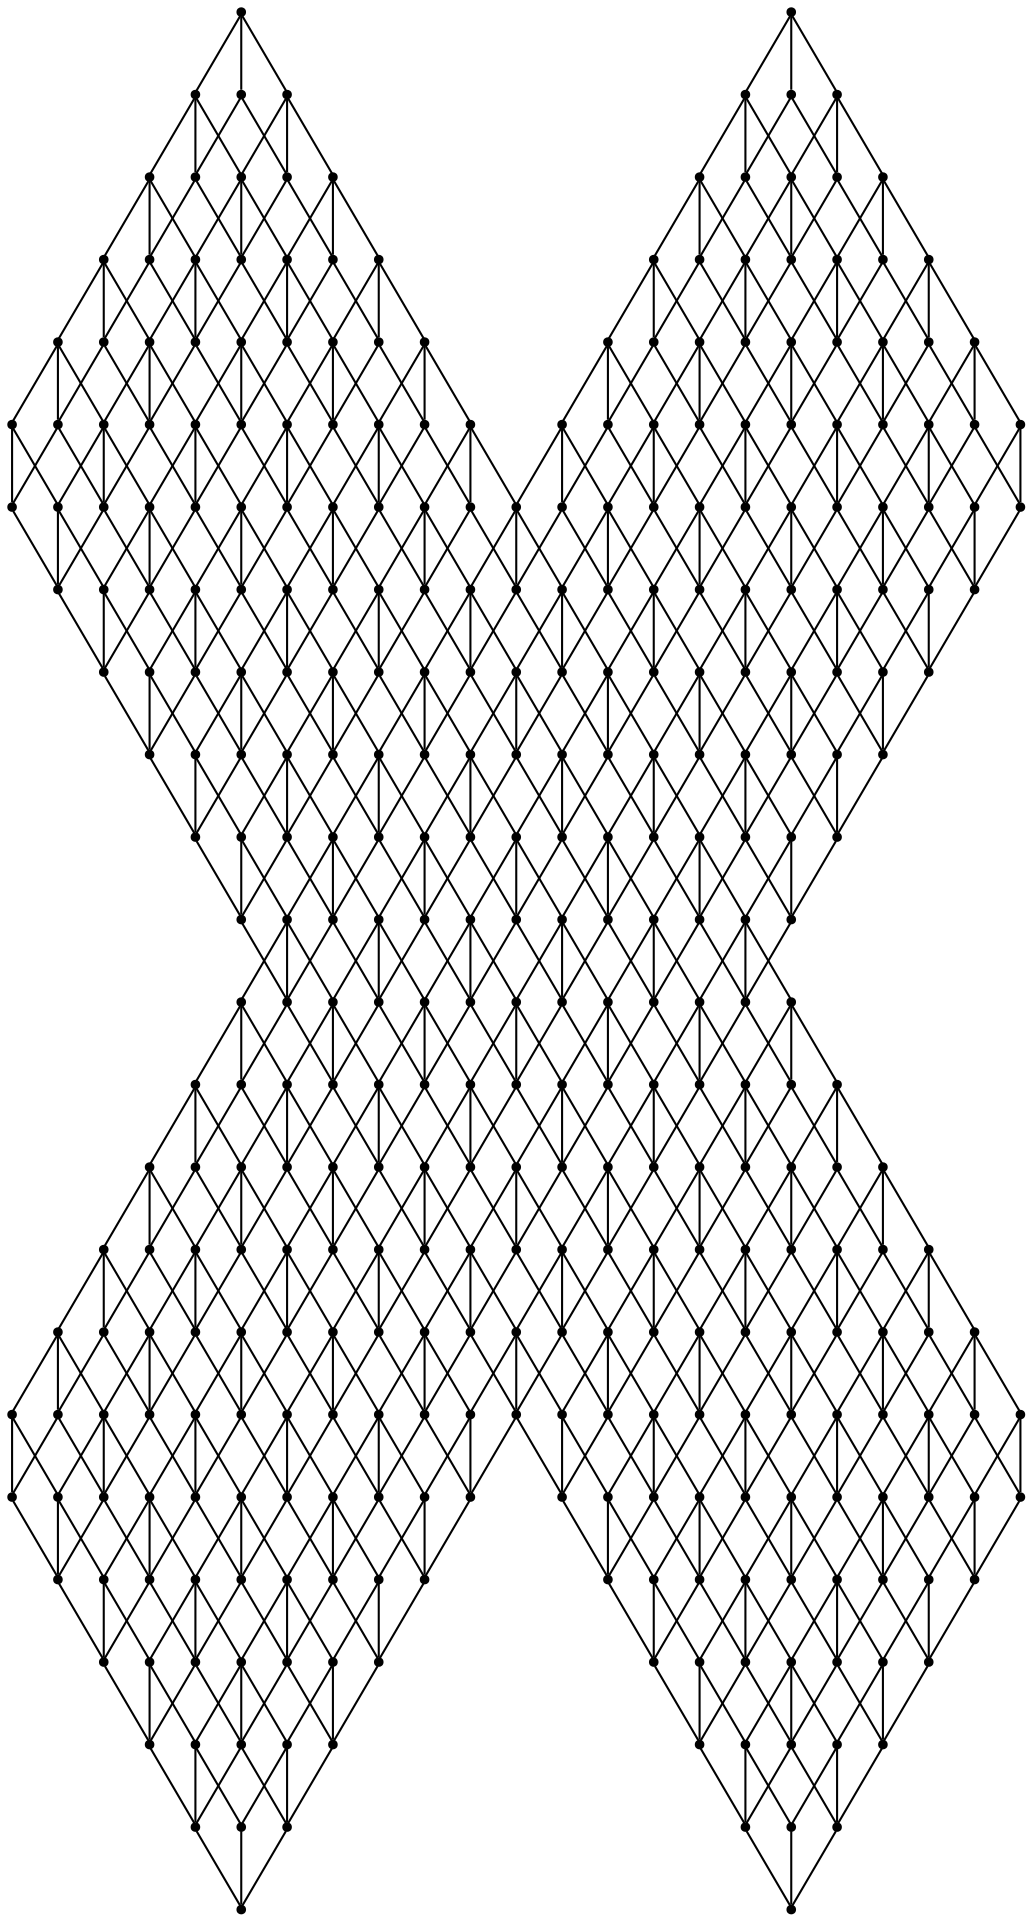 graph {
  node [shape=point,comment="{\"directed\":false,\"doi\":\"10.1007/978-3-319-27261-0_8\",\"figure\":\"2\"}"]

  v0 [pos="1335.6159262522992,765.6868112473023"]
  v1 [pos="1335.6159262522992,814.4585934722851"]
  v2 [pos="1335.6159262522995,716.9171274143861"]
  v3 [pos="1335.6159262522997,668.1475707567466"]
  v4 [pos="1335.6159262522995,619.3757885317639"]
  v5 [pos="1335.6159262522995,570.6061046988477"]
  v6 [pos="1311.232820309203,741.3040041352724"]
  v7 [pos="1311.232820309203,790.0736879681887"]
  v8 [pos="1311.232820309203,692.5323490855664"]
  v9 [pos="1311.232820309203,643.7626652526501"]
  v10 [pos="1311.232820309203,594.9908830276673"]
  v11 [pos="1311.232820309203,546.2211991947511"]
  v12 [pos="1286.8466939162658,765.6868112473023"]
  v13 [pos="1286.8466939162658,814.4585934722851"]
  v14 [pos="1286.8466939162658,716.9171274143861"]
  v15 [pos="1286.8466939162658,668.1475707567466"]
  v16 [pos="1286.8466939162658,619.3757885317638"]
  v17 [pos="1286.8466939162658,570.6061046988477"]
  v18 [pos="1262.4614895553855,741.3040041352724"]
  v19 [pos="1262.4614895553852,790.0736879681887"]
  v20 [pos="1262.4614895553852,692.5323490855664"]
  v21 [pos="1262.4614895553855,643.7626652526501"]
  v22 [pos="1262.4614895553852,594.9908830276673"]
  v23 [pos="1262.4614895553852,546.2211991947511"]
  v24 [pos="1238.0743139535562,765.6868112473023"]
  v25 [pos="1238.0743139535562,814.4585934722851"]
  v26 [pos="1238.0743139535562,716.9171274143861"]
  v27 [pos="1238.0743139535562,668.1475707567466"]
  v28 [pos="1238.0743139535562,619.3757885317638"]
  v29 [pos="1238.0743139535562,570.6061046988475"]
  v30 [pos="1213.6870111748917,741.3040041352724"]
  v31 [pos="1213.6870111748917,790.0736879681887"]
  v32 [pos="1213.6870111748917,692.5323490855664"]
  v33 [pos="1213.6870111748917,643.7626652526501"]
  v34 [pos="1213.6870111748917,594.9908830276673"]
  v35 [pos="1213.6870111748917,546.2211991947511"]
  v36 [pos="1189.3019339908465,765.6868112473023"]
  v37 [pos="1189.3019339908465,814.4585934722851"]
  v38 [pos="1189.3019339908465,716.9171274143861"]
  v39 [pos="1189.3019339908465,668.1475707567466"]
  v40 [pos="1189.3019339908465,619.3757885317639"]
  v41 [pos="1189.3019339908465,570.6061046988475"]
  v42 [pos="1164.9188280477501,741.3040041352724"]
  v43 [pos="1164.9188280477501,790.0736879681887"]
  v44 [pos="1164.9188280477501,692.5323490855664"]
  v45 [pos="1164.9188280477501,643.7626652526501"]
  v46 [pos="1164.9188280477501,594.9908830276673"]
  v47 [pos="1164.9188280477501,546.2211991947511"]
  v48 [pos="1140.533750863705,765.6868112473023"]
  v49 [pos="1140.5337508637053,814.4585934722851"]
  v50 [pos="1140.533750863705,716.9171274143861"]
  v51 [pos="1140.533750863705,668.1475707567466"]
  v52 [pos="1140.5337508637053,619.3757885317639"]
  v53 [pos="1140.5337508637053,570.6061046988477"]
  v54 [pos="1116.1455260529838,546.2211991947511"]
  v55 [pos="1116.1455260529838,741.3040041352724"]
  v56 [pos="1116.1455260529838,790.0736879681887"]
  v57 [pos="1116.145526052984,692.5323490855664"]
  v58 [pos="1116.1455260529838,643.7626652526501"]
  v59 [pos="1116.145526052984,594.9908830276673"]
  v60 [pos="1091.7624201098874,570.6061046988477"]
  v61 [pos="1091.7624201098874,765.6868112473023"]
  v62 [pos="1091.7624201098874,814.4585934722851"]
  v63 [pos="1091.7624201098874,716.9171274143861"]
  v64 [pos="1091.7624201098874,668.1475707567466"]
  v65 [pos="1091.7624201098874,619.3757885317639"]
  v66 [pos="1067.3752286109539,546.2211991947511"]
  v67 [pos="1067.3752286109539,741.3040041352724"]
  v68 [pos="1067.3752286109539,790.0736879681887"]
  v69 [pos="1067.3752286109539,692.5323490855664"]
  v70 [pos="1067.3752286109539,643.7626652526501"]
  v71 [pos="1067.3752286109539,594.9908830276673"]
  v72 [pos="1018.6039137542407,448.6788111160955"]
  v73 [pos="1018.6039137542407,497.4504661658016"]
  v74 [pos="1018.6039137542407,399.90912728317926"]
  v75 [pos="1018.6039137542408,351.13629586216325"]
  v76 [pos="1018.6039137542407,302.36556283321374"]
  v77 [pos="1018.6039137542407,253.59482980426424"]
  v78 [pos="1018.6039137542408,936.3881126223805"]
  v79 [pos="1018.6039137542407,887.6141048300544"]
  v80 [pos="1018.6039137542407,814.4585934722851"]
  v81 [pos="1018.6039137542407,765.6868112473023"]
  v82 [pos="1018.6039137542408,716.9171274143861"]
  v83 [pos="1018.6039137542407,668.1475707567466"]
  v84 [pos="1018.6039137542407,619.3757885317639"]
  v85 [pos="1018.6039137542407,570.6061046988475"]
  v86 [pos="1018.6039137542407,1082.697951018154"]
  v87 [pos="1018.6039137542408,1131.4709175629018"]
  v88 [pos="1018.6039137542408,1033.928267185238"]
  v89 [pos="1018.6039137542407,985.1588377028751"]
  v90 [pos="994.217723772886,229.21005147544452"]
  v91 [pos="994.2177237728858,424.293905611999"]
  v92 [pos="994.217723772886,473.0646386409486"]
  v93 [pos="994.217723772886,375.52225056229304"]
  v94 [pos="994.2177237728858,326.753504647043"]
  v95 [pos="994.217723772886,277.9797353083609"]
  v96 [pos="994.2177237728858,546.2211991947511"]
  v97 [pos="994.217723772886,741.3040041352724"]
  v98 [pos="994.217723772886,790.0736879681887"]
  v99 [pos="994.217723772886,692.5323490855664"]
  v100 [pos="994.217723772886,643.7626652526501"]
  v101 [pos="994.217723772886,594.9908830276673"]
  v102 [pos="994.217723772886,863.2312977180244"]
  v103 [pos="994.2177237728858,1058.3153982566778"]
  v104 [pos="994.2177237728858,1107.0840408420154"]
  v105 [pos="994.2177237728858,1009.5413904643516"]
  v106 [pos="994.217723772886,960.7696241362784"]
  v107 [pos="994.217723772886,912.0009815509407"]
  v108 [pos="969.8326465888408,448.6788111160955"]
  v109 [pos="969.8326465888408,497.4504661658016"]
  v110 [pos="969.8326465888408,399.90912728317926"]
  v111 [pos="969.8326465888408,351.13629586216325"]
  v112 [pos="969.8326465888408,302.36556283321374"]
  v113 [pos="969.8326465888408,253.59482980426424"]
  v114 [pos="969.8326465888408,936.3881126223805"]
  v115 [pos="969.8326465888408,887.6141048300544"]
  v116 [pos="969.8326465888408,814.4585934722851"]
  v117 [pos="969.8326465888408,765.6868112473023"]
  v118 [pos="969.8326465888408,716.9171274143861"]
  v119 [pos="969.8326465888408,668.1475707567466"]
  v120 [pos="969.8326465888408,619.3757885317639"]
  v121 [pos="969.8326465888408,570.6061046988477"]
  v122 [pos="969.8326465888408,1082.697951018154"]
  v123 [pos="969.8326465888408,1131.4709175629018"]
  v124 [pos="969.8326465888408,1033.928267185238"]
  v125 [pos="969.8326465888408,985.1588377028751"]
  v126 [pos="945.4454073985939,424.293905611999"]
  v127 [pos="945.4454073985939,473.0646386409486"]
  v128 [pos="945.4454073985939,375.52225056229304"]
  v129 [pos="945.4454073985939,326.753504647043"]
  v130 [pos="945.4454073985939,277.9797353083609"]
  v131 [pos="945.4454073985939,229.21005147544452"]
  v132 [pos="945.4454073985939,546.2211991947511"]
  v133 [pos="945.4454073985939,741.3040041352724"]
  v134 [pos="945.4454073985939,790.0736879681887"]
  v135 [pos="945.4454073985939,692.5323490855664"]
  v136 [pos="945.4454073985939,643.7626652526501"]
  v137 [pos="945.4454073985939,594.9908830276673"]
  v138 [pos="945.4454073985939,863.2312977180244"]
  v139 [pos="945.4454073985939,1058.3153982566778"]
  v140 [pos="945.4454073985939,1107.0840408420154"]
  v141 [pos="945.4454073985939,1009.5413904643516"]
  v142 [pos="945.4454073985939,960.7696241362784"]
  v143 [pos="945.4454073985939,912.0009815509407"]
  v144 [pos="921.0602666261311,448.6788111160955"]
  v145 [pos="921.0602666261311,497.4504661658016"]
  v146 [pos="921.0602666261311,399.90912728317926"]
  v147 [pos="921.0602666261311,351.13629586216325"]
  v148 [pos="921.0602666261311,302.36556283321374"]
  v149 [pos="921.0602666261311,253.59482980426424"]
  v150 [pos="921.0602666261311,936.3881126223805"]
  v151 [pos="921.0602666261311,887.6141048300544"]
  v152 [pos="921.0602666261312,814.4585934722851"]
  v153 [pos="921.0602666261311,765.6868112473023"]
  v154 [pos="921.0602666261311,716.9171274143861"]
  v155 [pos="921.0602666261311,668.1475707567466"]
  v156 [pos="921.0602666261311,619.3757885317638"]
  v157 [pos="921.0602666261312,570.6061046988477"]
  v158 [pos="921.0602666261311,1082.697951018154"]
  v159 [pos="921.0602666261311,1131.4709175629018"]
  v160 [pos="921.0602666261311,1033.928267185238"]
  v161 [pos="921.0602666261311,985.1588377028751"]
  v162 [pos="896.6730274358844,424.293905611999"]
  v163 [pos="896.6730274358844,473.0646386409486"]
  v164 [pos="896.6730274358844,375.52225056229304"]
  v165 [pos="896.6730274358844,326.753504647043"]
  v166 [pos="896.6730274358844,277.9797353083609"]
  v167 [pos="896.6730274358844,229.21005147544452"]
  v168 [pos="896.6730274358844,546.2211991947511"]
  v169 [pos="896.6730274358844,741.3040041352724"]
  v170 [pos="896.6730274358844,790.0736879681887"]
  v171 [pos="896.6730274358844,692.5323490855664"]
  v172 [pos="896.6730274358844,643.7626652526501"]
  v173 [pos="896.6730274358844,594.9908830276673"]
  v174 [pos="896.6730274358844,863.2312977180244"]
  v175 [pos="896.6730274358844,1058.3153982566778"]
  v176 [pos="896.6730274358844,1107.0840408420154"]
  v177 [pos="896.6730274358844,1009.5413904643516"]
  v178 [pos="896.6730274358844,960.7696241362784"]
  v179 [pos="896.6730274358844,912.0009815509407"]
  v180 [pos="872.2878866634215,448.6788111160955"]
  v181 [pos="872.2878866634215,497.4504661658016"]
  v182 [pos="872.2878866634215,399.90912728317926"]
  v183 [pos="872.2878866634217,351.13629586216325"]
  v184 [pos="872.2878866634217,302.36556283321374"]
  v185 [pos="872.2878866634215,253.59482980426424"]
  v186 [pos="872.2878866634215,936.3881126223805"]
  v187 [pos="872.2878866634215,887.6141048300544"]
  v188 [pos="872.2878866634217,814.4585934722851"]
  v189 [pos="872.2878866634215,765.6868112473023"]
  v190 [pos="872.2878866634215,716.9171274143861"]
  v191 [pos="872.2878866634215,668.1475707567466"]
  v192 [pos="872.2878866634215,619.3757885317638"]
  v193 [pos="872.2878866634215,570.6061046988477"]
  v194 [pos="872.2878866634215,1082.697951018154"]
  v195 [pos="872.2878866634215,1131.4709175629018"]
  v196 [pos="872.2878866634217,1033.928267185238"]
  v197 [pos="872.2878866634217,985.1588377028752"]
  v198 [pos="847.9017125791712,424.293905611999"]
  v199 [pos="847.9017125791712,473.0646386409486"]
  v200 [pos="847.9017125791712,375.52225056229304"]
  v201 [pos="847.9017125791712,326.753504647043"]
  v202 [pos="847.9017125791712,277.9797353083609"]
  v203 [pos="847.9017125791713,229.21005147544452"]
  v204 [pos="847.9017125791713,546.2211991947511"]
  v205 [pos="847.9017125791713,741.3040041352724"]
  v206 [pos="847.9017125791712,790.0736879681887"]
  v207 [pos="847.9017125791712,692.5323490855664"]
  v208 [pos="847.9017125791712,643.7626652526501"]
  v209 [pos="847.9017125791712,594.9908830276673"]
  v210 [pos="847.9017125791713,863.2312977180244"]
  v211 [pos="847.9017125791713,1058.3153982566778"]
  v212 [pos="847.9017125791713,1107.0840408420154"]
  v213 [pos="847.9017125791713,1009.5413904643516"]
  v214 [pos="847.9017125791713,960.7696241362784"]
  v215 [pos="847.9017125791712,912.0009815509407"]
  v216 [pos="823.5155702891296,448.6788111160955"]
  v217 [pos="823.5155702891296,497.4504661658016"]
  v218 [pos="823.5155702891296,399.90912728317926"]
  v219 [pos="823.5155702891296,351.13629586216325"]
  v220 [pos="823.5155702891296,302.36556283321374"]
  v221 [pos="823.5155702891296,253.59482980426424"]
  v222 [pos="823.5155702891296,936.3881126223805"]
  v223 [pos="823.5155702891296,887.6141048300544"]
  v224 [pos="823.5155702891296,814.4585934722851"]
  v225 [pos="823.5155702891296,765.6868112473023"]
  v226 [pos="823.5155702891296,716.9171274143861"]
  v227 [pos="823.5155702891296,668.1475707567466"]
  v228 [pos="823.5155702891296,619.3757885317639"]
  v229 [pos="823.5155702891296,570.6061046988477"]
  v230 [pos="823.5155702891296,1082.697951018154"]
  v231 [pos="823.5155702891296,1131.4709175629018"]
  v232 [pos="823.5155702891296,1033.928267185238"]
  v233 [pos="823.5155702891296,985.1588377028751"]
  v234 [pos="799.1314787255588,229.21005147544452"]
  v235 [pos="799.1314787255588,424.293905611999"]
  v236 [pos="799.1314787255588,473.0646386409486"]
  v237 [pos="799.1314787255588,375.52225056229304"]
  v238 [pos="799.1314787255588,326.753504647043"]
  v239 [pos="799.1314787255588,277.9797353083609"]
  v240 [pos="799.1314787255588,546.2211991947511"]
  v241 [pos="799.1314787255588,741.3040041352724"]
  v242 [pos="799.1314787255588,790.0736879681887"]
  v243 [pos="799.1314787255588,692.5323490855664"]
  v244 [pos="799.1314787255588,643.7626652526501"]
  v245 [pos="799.1314787255588,594.9908830276673"]
  v246 [pos="799.1314787255588,863.2312977180244"]
  v247 [pos="799.1314787255588,1058.3153982566778"]
  v248 [pos="799.1314787255588,1107.0840408420154"]
  v249 [pos="799.1314787255588,1009.5413904643516"]
  v250 [pos="799.1314787255588,960.7696241362784"]
  v251 [pos="799.1314787255588,912.0009815509407"]
  v252 [pos="774.7473871619881,448.6788111160955"]
  v253 [pos="774.7473871619881,497.4504661658016"]
  v254 [pos="774.7473871619881,399.90912728317926"]
  v255 [pos="774.7473871619881,351.13629586216325"]
  v256 [pos="774.7473871619881,302.36556283321374"]
  v257 [pos="774.7473871619881,253.59482980426424"]
  v258 [pos="774.7473871619881,936.3881126223805"]
  v259 [pos="774.7473871619881,887.6141048300544"]
  v260 [pos="774.7473871619881,814.4585934722851"]
  v261 [pos="774.7473871619881,765.6868112473023"]
  v262 [pos="774.7473871619881,716.9171274143861"]
  v263 [pos="774.7473871619881,668.1475707567466"]
  v264 [pos="774.7473871619881,619.3757885317639"]
  v265 [pos="774.7473871619881,570.6061046988477"]
  v266 [pos="774.7473871619881,1082.697951018154"]
  v267 [pos="774.7473871619881,1131.4709175629018"]
  v268 [pos="774.7473871619881,1033.928267185238"]
  v269 [pos="774.7473871619881,985.1588377028752"]
  v270 [pos="750.3601479717413,229.21005147544452"]
  v271 [pos="750.3601479717413,424.293905611999"]
  v272 [pos="750.3601479717413,473.0646386409486"]
  v273 [pos="750.3601479717413,375.52225056229304"]
  v274 [pos="750.3601479717413,326.753504647043"]
  v275 [pos="750.3601479717413,277.9797353083609"]
  v276 [pos="750.3601479717413,546.2211991947511"]
  v277 [pos="750.3601479717413,741.3040041352724"]
  v278 [pos="750.3601479717413,790.0736879681887"]
  v279 [pos="750.3601479717413,692.5323490855664"]
  v280 [pos="750.3601479717413,643.7626652526501"]
  v281 [pos="750.3601479717413,594.9908830276673"]
  v282 [pos="750.3601479717413,863.2312977180244"]
  v283 [pos="750.3601479717413,1058.3153982566778"]
  v284 [pos="750.3601479717413,1107.0840408420154"]
  v285 [pos="750.3601479717413,1009.5413904643516"]
  v286 [pos="750.3601479717413,960.7696241362784"]
  v287 [pos="750.3601479717413,912.0009815509407"]
  v288 [pos="701.5898664268157,765.6868112473023"]
  v289 [pos="701.5898664268157,814.4585934722851"]
  v290 [pos="701.5898664268157,716.9171274143861"]
  v291 [pos="701.5898664268157,668.1475707567466"]
  v292 [pos="701.5898664268157,619.3757885317639"]
  v293 [pos="701.5898664268157,570.6061046988475"]
  v294 [pos="677.2026908249866,546.2211991947511"]
  v295 [pos="677.2026908249866,741.3040041352724"]
  v296 [pos="677.2026908249866,790.0736879681887"]
  v297 [pos="677.2026908249866,692.5323490855664"]
  v298 [pos="677.2026908249866,643.7626652526501"]
  v299 [pos="677.2026908249866,594.9908830276673"]
  v300 [pos="652.8175500525239,765.6868112473023"]
  v301 [pos="652.8175500525239,814.4585934722851"]
  v302 [pos="652.8175500525239,716.9171274143861"]
  v303 [pos="652.8175500525239,668.1475707567466"]
  v304 [pos="652.8175500525239,619.3757885317638"]
  v305 [pos="652.8175500525239,570.6061046988477"]
  v306 [pos="628.430310862277,741.3040041352724"]
  v307 [pos="628.430310862277,790.0736879681887"]
  v308 [pos="628.430310862277,692.5323490855664"]
  v309 [pos="628.430310862277,643.7626652526501"]
  v310 [pos="628.430310862277,594.9908830276673"]
  v311 [pos="628.430310862277,546.2211991947511"]
  v312 [pos="604.0451700898142,765.6868112473023"]
  v313 [pos="604.0451700898142,814.4585934722851"]
  v314 [pos="604.0451700898142,716.9171274143861"]
  v315 [pos="604.0451700898142,668.1475707567466"]
  v316 [pos="604.0451700898142,619.3757885317639"]
  v317 [pos="604.0451700898142,570.6061046988475"]
  v318 [pos="579.6600293173515,741.3040041352724"]
  v319 [pos="579.6600293173515,790.0736879681887"]
  v320 [pos="579.6600293173515,692.5323490855664"]
  v321 [pos="579.6600293173515,643.7626652526501"]
  v322 [pos="579.6600293173515,594.9908830276673"]
  v323 [pos="579.6600293173515,546.2211991947511"]
  v324 [pos="555.2727901271046,765.6868112473023"]
  v325 [pos="555.2727901271046,814.4585934722851"]
  v326 [pos="555.2727901271046,716.9171274143861"]
  v327 [pos="555.2727901271046,668.1475707567466"]
  v328 [pos="555.2727901271046,619.3757885317639"]
  v329 [pos="555.2727901271046,570.6061046988475"]
  v330 [pos="530.8877208916117,741.3040041352724"]
  v331 [pos="530.8877208916117,790.0736879681887"]
  v332 [pos="530.8877208916117,692.5323490855664"]
  v333 [pos="530.8877208916117,643.7626652526501"]
  v334 [pos="530.8877208916117,594.9908830276673"]
  v335 [pos="530.8877208916117,546.2211991947511"]
  v336 [pos="506.5025642220445,765.6868112473023"]
  v337 [pos="506.5025642220445,814.4585934722851"]
  v338 [pos="506.5025642220445,716.9171274143861"]
  v339 [pos="506.5025642220445,668.1475707567466"]
  v340 [pos="506.5025642220445,619.3757885317639"]
  v341 [pos="506.5025642220445,570.6061046988477"]
  v342 [pos="482.1174393466861,741.3040041352724"]
  v343 [pos="482.1174393466861,790.0736879681887"]
  v344 [pos="482.1174393466861,692.5323490855664"]
  v345 [pos="482.1174393466861,643.7626652526501"]
  v346 [pos="482.1174393466861,594.9908830276673"]
  v347 [pos="482.1174393466861,546.2211991947511"]
  v348 [pos="457.7302001564393,765.6868112473023"]
  v349 [pos="457.7302001564393,814.4585934722851"]
  v350 [pos="457.7302001564393,716.9171274143861"]
  v351 [pos="457.73020015643925,668.1475707567466"]
  v352 [pos="457.7302001564393,619.3757885317639"]
  v353 [pos="457.7302001564393,570.6061046988475"]
  v354 [pos="433.3471578017605,741.3040041352724"]
  v355 [pos="433.34715780176055,790.0736879681887"]
  v356 [pos="433.34715780176055,692.5323490855664"]
  v357 [pos="433.3471578017605,643.7626652526501"]
  v358 [pos="433.3471578017605,594.9908830276673"]
  v359 [pos="433.34715780176055,546.2211991947511"]

  v0 -- v1 [id="-1",pos="1335.6159262522992,765.6868112473023 1335.6159262522992,814.4585934722851 1335.6159262522992,814.4585934722851 1335.6159262522992,814.4585934722851"]
  v355 -- v343 [id="-2",pos="433.34715780176055,790.0736879681887 482.1174393466861,790.0736879681887 482.1174393466861,790.0736879681887 482.1174393466861,790.0736879681887"]
  v343 -- v331 [id="-3",pos="482.1174393466861,790.0736879681887 530.8877208916117,790.0736879681887 530.8877208916117,790.0736879681887 530.8877208916117,790.0736879681887"]
  v331 -- v319 [id="-4",pos="530.8877208916117,790.0736879681887 579.6600293173515,790.0736879681887 579.6600293173515,790.0736879681887 579.6600293173515,790.0736879681887"]
  v319 -- v307 [id="-5",pos="579.6600293173515,790.0736879681887 628.430310862277,790.0736879681887 628.430310862277,790.0736879681887 628.430310862277,790.0736879681887"]
  v307 -- v296 [id="-6",pos="628.430310862277,790.0736879681887 677.2026908249866,790.0736879681887 677.2026908249866,790.0736879681887 677.2026908249866,790.0736879681887"]
  v355 -- v349 [id="-7",pos="433.34715780176055,790.0736879681887 457.7302001564393,814.4585934722851 457.7302001564393,814.4585934722851 457.7302001564393,814.4585934722851"]
  v354 -- v342 [id="-8",pos="433.3471578017605,741.3040041352724 482.1174393466861,741.3040041352724 482.1174393466861,741.3040041352724 482.1174393466861,741.3040041352724"]
  v342 -- v330 [id="-9",pos="482.1174393466861,741.3040041352724 530.8877208916117,741.3040041352724 530.8877208916117,741.3040041352724 530.8877208916117,741.3040041352724"]
  v330 -- v318 [id="-10",pos="530.8877208916117,741.3040041352724 579.6600293173515,741.3040041352724 579.6600293173515,741.3040041352724 579.6600293173515,741.3040041352724"]
  v318 -- v306 [id="-11",pos="579.6600293173515,741.3040041352724 628.430310862277,741.3040041352724 628.430310862277,741.3040041352724 628.430310862277,741.3040041352724"]
  v306 -- v295 [id="-12",pos="628.430310862277,741.3040041352724 677.2026908249866,741.3040041352724 677.2026908249866,741.3040041352724 677.2026908249866,741.3040041352724"]
  v354 -- v348 [id="-13",pos="433.3471578017605,741.3040041352724 457.7302001564393,765.6868112473023 457.7302001564393,765.6868112473023 457.7302001564393,765.6868112473023"]
  v356 -- v350 [id="-14",pos="433.34715780176055,692.5323490855664 457.7302001564393,716.9171274143861 457.7302001564393,716.9171274143861 457.7302001564393,716.9171274143861"]
  v356 -- v344 [id="-15",pos="433.34715780176055,692.5323490855664 482.1174393466861,692.5323490855664 482.1174393466861,692.5323490855664 482.1174393466861,692.5323490855664"]
  v344 -- v332 [id="-16",pos="482.1174393466861,692.5323490855664 530.8877208916117,692.5323490855664 530.8877208916117,692.5323490855664 530.8877208916117,692.5323490855664"]
  v332 -- v320 [id="-17",pos="530.8877208916117,692.5323490855664 579.6600293173515,692.5323490855664 579.6600293173515,692.5323490855664 579.6600293173515,692.5323490855664"]
  v320 -- v308 [id="-18",pos="579.6600293173515,692.5323490855664 628.430310862277,692.5323490855664 628.430310862277,692.5323490855664 628.430310862277,692.5323490855664"]
  v308 -- v297 [id="-19",pos="628.430310862277,692.5323490855664 677.2026908249866,692.5323490855664 677.2026908249866,692.5323490855664 677.2026908249866,692.5323490855664"]
  v357 -- v345 [id="-20",pos="433.3471578017605,643.7626652526501 482.1174393466861,643.7626652526501 482.1174393466861,643.7626652526501 482.1174393466861,643.7626652526501"]
  v345 -- v333 [id="-21",pos="482.1174393466861,643.7626652526501 530.8877208916117,643.7626652526501 530.8877208916117,643.7626652526501 530.8877208916117,643.7626652526501"]
  v333 -- v321 [id="-22",pos="530.8877208916117,643.7626652526501 579.6600293173515,643.7626652526501 579.6600293173515,643.7626652526501 579.6600293173515,643.7626652526501"]
  v321 -- v309 [id="-23",pos="579.6600293173515,643.7626652526501 628.430310862277,643.7626652526501 628.430310862277,643.7626652526501 628.430310862277,643.7626652526501"]
  v309 -- v298 [id="-24",pos="628.430310862277,643.7626652526501 677.2026908249866,643.7626652526501 677.2026908249866,643.7626652526501 677.2026908249866,643.7626652526501"]
  v357 -- v351 [id="-25",pos="433.3471578017605,643.7626652526501 457.73020015643925,668.1475707567466 457.73020015643925,668.1475707567466 457.73020015643925,668.1475707567466"]
  v358 -- v352 [id="-26",pos="433.3471578017605,594.9908830276673 457.7302001564393,619.3757885317639 457.7302001564393,619.3757885317639 457.7302001564393,619.3757885317639"]
  v358 -- v346 [id="-27",pos="433.3471578017605,594.9908830276673 482.1174393466861,594.9908830276673 482.1174393466861,594.9908830276673 482.1174393466861,594.9908830276673"]
  v346 -- v334 [id="-28",pos="482.1174393466861,594.9908830276673 530.8877208916117,594.9908830276673 530.8877208916117,594.9908830276673 530.8877208916117,594.9908830276673"]
  v334 -- v322 [id="-29",pos="530.8877208916117,594.9908830276673 579.6600293173515,594.9908830276673 579.6600293173515,594.9908830276673 579.6600293173515,594.9908830276673"]
  v322 -- v310 [id="-30",pos="579.6600293173515,594.9908830276673 628.430310862277,594.9908830276673 628.430310862277,594.9908830276673 628.430310862277,594.9908830276673"]
  v310 -- v299 [id="-31",pos="628.430310862277,594.9908830276673 677.2026908249866,594.9908830276673 677.2026908249866,594.9908830276673 677.2026908249866,594.9908830276673"]
  v359 -- v347 [id="-32",pos="433.34715780176055,546.2211991947511 482.1174393466861,546.2211991947511 482.1174393466861,546.2211991947511 482.1174393466861,546.2211991947511"]
  v347 -- v335 [id="-33",pos="482.1174393466861,546.2211991947511 530.8877208916117,546.2211991947511 530.8877208916117,546.2211991947511 530.8877208916117,546.2211991947511"]
  v335 -- v323 [id="-34",pos="530.8877208916117,546.2211991947511 579.6600293173515,546.2211991947511 579.6600293173515,546.2211991947511 579.6600293173515,546.2211991947511"]
  v323 -- v311 [id="-35",pos="579.6600293173515,546.2211991947511 628.430310862277,546.2211991947511 628.430310862277,546.2211991947511 628.430310862277,546.2211991947511"]
  v311 -- v294 [id="-36",pos="628.430310862277,546.2211991947511 677.2026908249866,546.2211991947511 677.2026908249866,546.2211991947511 677.2026908249866,546.2211991947511"]
  v359 -- v353 [id="-37",pos="433.34715780176055,546.2211991947511 457.7302001564393,570.6061046988475 457.7302001564393,570.6061046988475 457.7302001564393,570.6061046988475"]
  v359 -- v358 [id="-38",pos="433.34715780176055,546.2211991947511 433.3471578017605,594.9908830276673 433.3471578017605,594.9908830276673 433.3471578017605,594.9908830276673"]
  v358 -- v357 [id="-39",pos="433.3471578017605,594.9908830276673 433.3471578017605,643.7626652526501 433.3471578017605,643.7626652526501 433.3471578017605,643.7626652526501"]
  v357 -- v356 [id="-40",pos="433.3471578017605,643.7626652526501 433.34715780176055,692.5323490855664 433.34715780176055,692.5323490855664 433.34715780176055,692.5323490855664"]
  v356 -- v354 [id="-41",pos="433.34715780176055,692.5323490855664 433.3471578017605,741.3040041352724 433.3471578017605,741.3040041352724 433.3471578017605,741.3040041352724"]
  v354 -- v355 [id="-42",pos="433.3471578017605,741.3040041352724 433.34715780176055,790.0736879681887 433.34715780176055,790.0736879681887 433.34715780176055,790.0736879681887"]
  v349 -- v337 [id="-43",pos="457.7302001564393,814.4585934722851 506.5025642220445,814.4585934722851 506.5025642220445,814.4585934722851 506.5025642220445,814.4585934722851"]
  v337 -- v325 [id="-44",pos="506.5025642220445,814.4585934722851 555.2727901271046,814.4585934722851 555.2727901271046,814.4585934722851 555.2727901271046,814.4585934722851"]
  v325 -- v313 [id="-45",pos="555.2727901271046,814.4585934722851 604.0451700898142,814.4585934722851 604.0451700898142,814.4585934722851 604.0451700898142,814.4585934722851"]
  v313 -- v301 [id="-46",pos="604.0451700898142,814.4585934722851 652.8175500525239,814.4585934722851 652.8175500525239,814.4585934722851 652.8175500525239,814.4585934722851"]
  v301 -- v289 [id="-47",pos="652.8175500525239,814.4585934722851 701.5898664268157,814.4585934722851 701.5898664268157,814.4585934722851 701.5898664268157,814.4585934722851"]
  v348 -- v336 [id="-48",pos="457.7302001564393,765.6868112473023 506.5025642220445,765.6868112473023 506.5025642220445,765.6868112473023 506.5025642220445,765.6868112473023"]
  v336 -- v324 [id="-49",pos="506.5025642220445,765.6868112473023 555.2727901271046,765.6868112473023 555.2727901271046,765.6868112473023 555.2727901271046,765.6868112473023"]
  v324 -- v312 [id="-50",pos="555.2727901271046,765.6868112473023 604.0451700898142,765.6868112473023 604.0451700898142,765.6868112473023 604.0451700898142,765.6868112473023"]
  v312 -- v300 [id="-51",pos="604.0451700898142,765.6868112473023 652.8175500525239,765.6868112473023 652.8175500525239,765.6868112473023 652.8175500525239,765.6868112473023"]
  v300 -- v288 [id="-52",pos="652.8175500525239,765.6868112473023 701.5898664268157,765.6868112473023 701.5898664268157,765.6868112473023 701.5898664268157,765.6868112473023"]
  v350 -- v338 [id="-53",pos="457.7302001564393,716.9171274143861 506.5025642220445,716.9171274143861 506.5025642220445,716.9171274143861 506.5025642220445,716.9171274143861"]
  v338 -- v326 [id="-54",pos="506.5025642220445,716.9171274143861 555.2727901271046,716.9171274143861 555.2727901271046,716.9171274143861 555.2727901271046,716.9171274143861"]
  v326 -- v314 [id="-55",pos="555.2727901271046,716.9171274143861 604.0451700898142,716.9171274143861 604.0451700898142,716.9171274143861 604.0451700898142,716.9171274143861"]
  v314 -- v302 [id="-56",pos="604.0451700898142,716.9171274143861 652.8175500525239,716.9171274143861 652.8175500525239,716.9171274143861 652.8175500525239,716.9171274143861"]
  v302 -- v290 [id="-57",pos="652.8175500525239,716.9171274143861 701.5898664268157,716.9171274143861 701.5898664268157,716.9171274143861 701.5898664268157,716.9171274143861"]
  v351 -- v339 [id="-58",pos="457.73020015643925,668.1475707567466 506.5025642220445,668.1475707567466 506.5025642220445,668.1475707567466 506.5025642220445,668.1475707567466"]
  v339 -- v327 [id="-59",pos="506.5025642220445,668.1475707567466 555.2727901271046,668.1475707567466 555.2727901271046,668.1475707567466 555.2727901271046,668.1475707567466"]
  v327 -- v315 [id="-60",pos="555.2727901271046,668.1475707567466 604.0451700898142,668.1475707567466 604.0451700898142,668.1475707567466 604.0451700898142,668.1475707567466"]
  v315 -- v303 [id="-61",pos="604.0451700898142,668.1475707567466 652.8175500525239,668.1475707567466 652.8175500525239,668.1475707567466 652.8175500525239,668.1475707567466"]
  v303 -- v291 [id="-62",pos="652.8175500525239,668.1475707567466 701.5898664268157,668.1475707567466 701.5898664268157,668.1475707567466 701.5898664268157,668.1475707567466"]
  v352 -- v340 [id="-63",pos="457.7302001564393,619.3757885317639 506.5025642220445,619.3757885317639 506.5025642220445,619.3757885317639 506.5025642220445,619.3757885317639"]
  v340 -- v328 [id="-64",pos="506.5025642220445,619.3757885317639 555.2727901271046,619.3757885317639 555.2727901271046,619.3757885317639 555.2727901271046,619.3757885317639"]
  v328 -- v316 [id="-65",pos="555.2727901271046,619.3757885317639 604.0451700898142,619.3757885317639 604.0451700898142,619.3757885317639 604.0451700898142,619.3757885317639"]
  v316 -- v304 [id="-66",pos="604.0451700898142,619.3757885317639 652.8175500525239,619.3757885317638 652.8175500525239,619.3757885317638 652.8175500525239,619.3757885317638"]
  v304 -- v292 [id="-67",pos="652.8175500525239,619.3757885317638 701.5898664268157,619.3757885317639 701.5898664268157,619.3757885317639 701.5898664268157,619.3757885317639"]
  v353 -- v341 [id="-68",pos="457.7302001564393,570.6061046988475 506.5025642220445,570.6061046988477 506.5025642220445,570.6061046988477 506.5025642220445,570.6061046988477"]
  v341 -- v329 [id="-69",pos="506.5025642220445,570.6061046988477 555.2727901271046,570.6061046988475 555.2727901271046,570.6061046988475 555.2727901271046,570.6061046988475"]
  v329 -- v317 [id="-70",pos="555.2727901271046,570.6061046988475 604.0451700898142,570.6061046988475 604.0451700898142,570.6061046988475 604.0451700898142,570.6061046988475"]
  v317 -- v305 [id="-71",pos="604.0451700898142,570.6061046988475 652.8175500525239,570.6061046988477 652.8175500525239,570.6061046988477 652.8175500525239,570.6061046988477"]
  v305 -- v293 [id="-72",pos="652.8175500525239,570.6061046988477 701.5898664268157,570.6061046988475 701.5898664268157,570.6061046988475 701.5898664268157,570.6061046988475"]
  v353 -- v352 [id="-73",pos="457.7302001564393,570.6061046988475 457.7302001564393,619.3757885317639 457.7302001564393,619.3757885317639 457.7302001564393,619.3757885317639"]
  v352 -- v351 [id="-74",pos="457.7302001564393,619.3757885317639 457.73020015643925,668.1475707567466 457.73020015643925,668.1475707567466 457.73020015643925,668.1475707567466"]
  v351 -- v350 [id="-75",pos="457.73020015643925,668.1475707567466 457.7302001564393,716.9171274143861 457.7302001564393,716.9171274143861 457.7302001564393,716.9171274143861"]
  v350 -- v348 [id="-76",pos="457.7302001564393,716.9171274143861 457.7302001564393,765.6868112473023 457.7302001564393,765.6868112473023 457.7302001564393,765.6868112473023"]
  v348 -- v349 [id="-77",pos="457.7302001564393,765.6868112473023 457.7302001564393,814.4585934722851 457.7302001564393,814.4585934722851 457.7302001564393,814.4585934722851"]
  v343 -- v337 [id="-78",pos="482.1174393466861,790.0736879681887 506.5025642220445,814.4585934722851 506.5025642220445,814.4585934722851 506.5025642220445,814.4585934722851"]
  v342 -- v336 [id="-79",pos="482.1174393466861,741.3040041352724 506.5025642220445,765.6868112473023 506.5025642220445,765.6868112473023 506.5025642220445,765.6868112473023"]
  v344 -- v338 [id="-80",pos="482.1174393466861,692.5323490855664 506.5025642220445,716.9171274143861 506.5025642220445,716.9171274143861 506.5025642220445,716.9171274143861"]
  v345 -- v339 [id="-81",pos="482.1174393466861,643.7626652526501 506.5025642220445,668.1475707567466 506.5025642220445,668.1475707567466 506.5025642220445,668.1475707567466"]
  v346 -- v340 [id="-82",pos="482.1174393466861,594.9908830276673 506.5025642220445,619.3757885317639 506.5025642220445,619.3757885317639 506.5025642220445,619.3757885317639"]
  v347 -- v341 [id="-83",pos="482.1174393466861,546.2211991947511 506.5025642220445,570.6061046988477 506.5025642220445,570.6061046988477 506.5025642220445,570.6061046988477"]
  v347 -- v346 [id="-84",pos="482.1174393466861,546.2211991947511 482.1174393466861,594.9908830276673 482.1174393466861,594.9908830276673 482.1174393466861,594.9908830276673"]
  v346 -- v345 [id="-85",pos="482.1174393466861,594.9908830276673 482.1174393466861,643.7626652526501 482.1174393466861,643.7626652526501 482.1174393466861,643.7626652526501"]
  v345 -- v344 [id="-86",pos="482.1174393466861,643.7626652526501 482.1174393466861,692.5323490855664 482.1174393466861,692.5323490855664 482.1174393466861,692.5323490855664"]
  v344 -- v342 [id="-87",pos="482.1174393466861,692.5323490855664 482.1174393466861,741.3040041352724 482.1174393466861,741.3040041352724 482.1174393466861,741.3040041352724"]
  v342 -- v343 [id="-88",pos="482.1174393466861,741.3040041352724 482.1174393466861,790.0736879681887 482.1174393466861,790.0736879681887 482.1174393466861,790.0736879681887"]
  v341 -- v340 [id="-89",pos="506.5025642220445,570.6061046988477 506.5025642220445,619.3757885317639 506.5025642220445,619.3757885317639 506.5025642220445,619.3757885317639"]
  v340 -- v339 [id="-90",pos="506.5025642220445,619.3757885317639 506.5025642220445,668.1475707567466 506.5025642220445,668.1475707567466 506.5025642220445,668.1475707567466"]
  v339 -- v338 [id="-91",pos="506.5025642220445,668.1475707567466 506.5025642220445,716.9171274143861 506.5025642220445,716.9171274143861 506.5025642220445,716.9171274143861"]
  v338 -- v336 [id="-92",pos="506.5025642220445,716.9171274143861 506.5025642220445,765.6868112473023 506.5025642220445,765.6868112473023 506.5025642220445,765.6868112473023"]
  v336 -- v337 [id="-93",pos="506.5025642220445,765.6868112473023 506.5025642220445,814.4585934722851 506.5025642220445,814.4585934722851 506.5025642220445,814.4585934722851"]
  v331 -- v325 [id="-94",pos="530.8877208916117,790.0736879681887 555.2727901271046,814.4585934722851 555.2727901271046,814.4585934722851 555.2727901271046,814.4585934722851"]
  v330 -- v324 [id="-95",pos="530.8877208916117,741.3040041352724 555.2727901271046,765.6868112473023 555.2727901271046,765.6868112473023 555.2727901271046,765.6868112473023"]
  v332 -- v326 [id="-96",pos="530.8877208916117,692.5323490855664 555.2727901271046,716.9171274143861 555.2727901271046,716.9171274143861 555.2727901271046,716.9171274143861"]
  v333 -- v327 [id="-97",pos="530.8877208916117,643.7626652526501 555.2727901271046,668.1475707567466 555.2727901271046,668.1475707567466 555.2727901271046,668.1475707567466"]
  v334 -- v328 [id="-98",pos="530.8877208916117,594.9908830276673 555.2727901271046,619.3757885317639 555.2727901271046,619.3757885317639 555.2727901271046,619.3757885317639"]
  v335 -- v329 [id="-99",pos="530.8877208916117,546.2211991947511 555.2727901271046,570.6061046988475 555.2727901271046,570.6061046988475 555.2727901271046,570.6061046988475"]
  v335 -- v334 [id="-100",pos="530.8877208916117,546.2211991947511 530.8877208916117,594.9908830276673 530.8877208916117,594.9908830276673 530.8877208916117,594.9908830276673"]
  v334 -- v333 [id="-101",pos="530.8877208916117,594.9908830276673 530.8877208916117,643.7626652526501 530.8877208916117,643.7626652526501 530.8877208916117,643.7626652526501"]
  v333 -- v332 [id="-102",pos="530.8877208916117,643.7626652526501 530.8877208916117,692.5323490855664 530.8877208916117,692.5323490855664 530.8877208916117,692.5323490855664"]
  v332 -- v330 [id="-103",pos="530.8877208916117,692.5323490855664 530.8877208916117,741.3040041352724 530.8877208916117,741.3040041352724 530.8877208916117,741.3040041352724"]
  v330 -- v331 [id="-104",pos="530.8877208916117,741.3040041352724 530.8877208916117,790.0736879681887 530.8877208916117,790.0736879681887 530.8877208916117,790.0736879681887"]
  v329 -- v328 [id="-105",pos="555.2727901271046,570.6061046988475 555.2727901271046,619.3757885317639 555.2727901271046,619.3757885317639 555.2727901271046,619.3757885317639"]
  v328 -- v327 [id="-106",pos="555.2727901271046,619.3757885317639 555.2727901271046,668.1475707567466 555.2727901271046,668.1475707567466 555.2727901271046,668.1475707567466"]
  v327 -- v326 [id="-107",pos="555.2727901271046,668.1475707567466 555.2727901271046,716.9171274143861 555.2727901271046,716.9171274143861 555.2727901271046,716.9171274143861"]
  v326 -- v324 [id="-108",pos="555.2727901271046,716.9171274143861 555.2727901271046,765.6868112473023 555.2727901271046,765.6868112473023 555.2727901271046,765.6868112473023"]
  v324 -- v325 [id="-109",pos="555.2727901271046,765.6868112473023 555.2727901271046,814.4585934722851 555.2727901271046,814.4585934722851 555.2727901271046,814.4585934722851"]
  v319 -- v313 [id="-110",pos="579.6600293173515,790.0736879681887 604.0451700898142,814.4585934722851 604.0451700898142,814.4585934722851 604.0451700898142,814.4585934722851"]
  v318 -- v312 [id="-111",pos="579.6600293173515,741.3040041352724 604.0451700898142,765.6868112473023 604.0451700898142,765.6868112473023 604.0451700898142,765.6868112473023"]
  v320 -- v314 [id="-112",pos="579.6600293173515,692.5323490855664 604.0451700898142,716.9171274143861 604.0451700898142,716.9171274143861 604.0451700898142,716.9171274143861"]
  v321 -- v315 [id="-113",pos="579.6600293173515,643.7626652526501 604.0451700898142,668.1475707567466 604.0451700898142,668.1475707567466 604.0451700898142,668.1475707567466"]
  v322 -- v316 [id="-114",pos="579.6600293173515,594.9908830276673 604.0451700898142,619.3757885317639 604.0451700898142,619.3757885317639 604.0451700898142,619.3757885317639"]
  v323 -- v317 [id="-115",pos="579.6600293173515,546.2211991947511 604.0451700898142,570.6061046988475 604.0451700898142,570.6061046988475 604.0451700898142,570.6061046988475"]
  v323 -- v322 [id="-116",pos="579.6600293173515,546.2211991947511 579.6600293173515,594.9908830276673 579.6600293173515,594.9908830276673 579.6600293173515,594.9908830276673"]
  v322 -- v321 [id="-117",pos="579.6600293173515,594.9908830276673 579.6600293173515,643.7626652526501 579.6600293173515,643.7626652526501 579.6600293173515,643.7626652526501"]
  v321 -- v320 [id="-118",pos="579.6600293173515,643.7626652526501 579.6600293173515,692.5323490855664 579.6600293173515,692.5323490855664 579.6600293173515,692.5323490855664"]
  v320 -- v318 [id="-119",pos="579.6600293173515,692.5323490855664 579.6600293173515,741.3040041352724 579.6600293173515,741.3040041352724 579.6600293173515,741.3040041352724"]
  v318 -- v319 [id="-120",pos="579.6600293173515,741.3040041352724 579.6600293173515,790.0736879681887 579.6600293173515,790.0736879681887 579.6600293173515,790.0736879681887"]
  v317 -- v316 [id="-121",pos="604.0451700898142,570.6061046988475 604.0451700898142,619.3757885317639 604.0451700898142,619.3757885317639 604.0451700898142,619.3757885317639"]
  v316 -- v315 [id="-122",pos="604.0451700898142,619.3757885317639 604.0451700898142,668.1475707567466 604.0451700898142,668.1475707567466 604.0451700898142,668.1475707567466"]
  v315 -- v314 [id="-123",pos="604.0451700898142,668.1475707567466 604.0451700898142,716.9171274143861 604.0451700898142,716.9171274143861 604.0451700898142,716.9171274143861"]
  v314 -- v312 [id="-124",pos="604.0451700898142,716.9171274143861 604.0451700898142,765.6868112473023 604.0451700898142,765.6868112473023 604.0451700898142,765.6868112473023"]
  v312 -- v313 [id="-125",pos="604.0451700898142,765.6868112473023 604.0451700898142,814.4585934722851 604.0451700898142,814.4585934722851 604.0451700898142,814.4585934722851"]
  v307 -- v301 [id="-126",pos="628.430310862277,790.0736879681887 652.8175500525239,814.4585934722851 652.8175500525239,814.4585934722851 652.8175500525239,814.4585934722851"]
  v306 -- v300 [id="-127",pos="628.430310862277,741.3040041352724 652.8175500525239,765.6868112473023 652.8175500525239,765.6868112473023 652.8175500525239,765.6868112473023"]
  v308 -- v302 [id="-128",pos="628.430310862277,692.5323490855664 652.8175500525239,716.9171274143861 652.8175500525239,716.9171274143861 652.8175500525239,716.9171274143861"]
  v309 -- v303 [id="-129",pos="628.430310862277,643.7626652526501 652.8175500525239,668.1475707567466 652.8175500525239,668.1475707567466 652.8175500525239,668.1475707567466"]
  v310 -- v304 [id="-130",pos="628.430310862277,594.9908830276673 652.8175500525239,619.3757885317638 652.8175500525239,619.3757885317638 652.8175500525239,619.3757885317638"]
  v311 -- v305 [id="-131",pos="628.430310862277,546.2211991947511 652.8175500525239,570.6061046988477 652.8175500525239,570.6061046988477 652.8175500525239,570.6061046988477"]
  v311 -- v310 [id="-132",pos="628.430310862277,546.2211991947511 628.430310862277,594.9908830276673 628.430310862277,594.9908830276673 628.430310862277,594.9908830276673"]
  v310 -- v309 [id="-133",pos="628.430310862277,594.9908830276673 628.430310862277,643.7626652526501 628.430310862277,643.7626652526501 628.430310862277,643.7626652526501"]
  v309 -- v308 [id="-134",pos="628.430310862277,643.7626652526501 628.430310862277,692.5323490855664 628.430310862277,692.5323490855664 628.430310862277,692.5323490855664"]
  v308 -- v306 [id="-135",pos="628.430310862277,692.5323490855664 628.430310862277,741.3040041352724 628.430310862277,741.3040041352724 628.430310862277,741.3040041352724"]
  v306 -- v307 [id="-136",pos="628.430310862277,741.3040041352724 628.430310862277,790.0736879681887 628.430310862277,790.0736879681887 628.430310862277,790.0736879681887"]
  v305 -- v304 [id="-137",pos="652.8175500525239,570.6061046988477 652.8175500525239,619.3757885317638 652.8175500525239,619.3757885317638 652.8175500525239,619.3757885317638"]
  v304 -- v303 [id="-138",pos="652.8175500525239,619.3757885317638 652.8175500525239,668.1475707567466 652.8175500525239,668.1475707567466 652.8175500525239,668.1475707567466"]
  v303 -- v302 [id="-139",pos="652.8175500525239,668.1475707567466 652.8175500525239,716.9171274143861 652.8175500525239,716.9171274143861 652.8175500525239,716.9171274143861"]
  v302 -- v300 [id="-140",pos="652.8175500525239,716.9171274143861 652.8175500525239,765.6868112473023 652.8175500525239,765.6868112473023 652.8175500525239,765.6868112473023"]
  v300 -- v301 [id="-141",pos="652.8175500525239,765.6868112473023 652.8175500525239,814.4585934722851 652.8175500525239,814.4585934722851 652.8175500525239,814.4585934722851"]
  v296 -- v289 [id="-142",pos="677.2026908249866,790.0736879681887 701.5898664268157,814.4585934722851 701.5898664268157,814.4585934722851 701.5898664268157,814.4585934722851"]
  v295 -- v288 [id="-143",pos="677.2026908249866,741.3040041352724 701.5898664268157,765.6868112473023 701.5898664268157,765.6868112473023 701.5898664268157,765.6868112473023"]
  v297 -- v290 [id="-144",pos="677.2026908249866,692.5323490855664 701.5898664268157,716.9171274143861 701.5898664268157,716.9171274143861 701.5898664268157,716.9171274143861"]
  v298 -- v291 [id="-145",pos="677.2026908249866,643.7626652526501 701.5898664268157,668.1475707567466 701.5898664268157,668.1475707567466 701.5898664268157,668.1475707567466"]
  v299 -- v292 [id="-146",pos="677.2026908249866,594.9908830276673 701.5898664268157,619.3757885317639 701.5898664268157,619.3757885317639 701.5898664268157,619.3757885317639"]
  v294 -- v293 [id="-147",pos="677.2026908249866,546.2211991947511 701.5898664268157,570.6061046988475 701.5898664268157,570.6061046988475 701.5898664268157,570.6061046988475"]
  v289 -- v260 [id="-149",pos="701.5898664268157,814.4585934722851 774.7473871619881,814.4585934722851 774.7473871619881,814.4585934722851 774.7473871619881,814.4585934722851"]
  v260 -- v224 [id="-150",pos="774.7473871619881,814.4585934722851 823.5155702891296,814.4585934722851 823.5155702891296,814.4585934722851 823.5155702891296,814.4585934722851"]
  v224 -- v188 [id="-151",pos="823.5155702891296,814.4585934722851 872.2878866634217,814.4585934722851 872.2878866634217,814.4585934722851 872.2878866634217,814.4585934722851"]
  v188 -- v152 [id="-152",pos="872.2878866634217,814.4585934722851 921.0602666261312,814.4585934722851 921.0602666261312,814.4585934722851 921.0602666261312,814.4585934722851"]
  v152 -- v116 [id="-153",pos="921.0602666261312,814.4585934722851 969.8326465888408,814.4585934722851 969.8326465888408,814.4585934722851 969.8326465888408,814.4585934722851"]
  v116 -- v80 [id="-154",pos="969.8326465888408,814.4585934722851 1018.6039137542407,814.4585934722851 1018.6039137542407,814.4585934722851 1018.6039137542407,814.4585934722851"]
  v80 -- v62 [id="-155",pos="1018.6039137542407,814.4585934722851 1091.7624201098874,814.4585934722851 1091.7624201098874,814.4585934722851 1091.7624201098874,814.4585934722851"]
  v62 -- v49 [id="-156",pos="1091.7624201098874,814.4585934722851 1140.5337508637053,814.4585934722851 1140.5337508637053,814.4585934722851 1140.5337508637053,814.4585934722851"]
  v296 -- v278 [id="-158",pos="677.2026908249866,790.0736879681887 750.3601479717413,790.0736879681887 750.3601479717413,790.0736879681887 750.3601479717413,790.0736879681887"]
  v288 -- v261 [id="-160",pos="701.5898664268157,765.6868112473023 774.7473871619881,765.6868112473023 774.7473871619881,765.6868112473023 774.7473871619881,765.6868112473023"]
  v261 -- v225 [id="-161",pos="774.7473871619881,765.6868112473023 823.5155702891296,765.6868112473023 823.5155702891296,765.6868112473023 823.5155702891296,765.6868112473023"]
  v225 -- v189 [id="-162",pos="823.5155702891296,765.6868112473023 872.2878866634215,765.6868112473023 872.2878866634215,765.6868112473023 872.2878866634215,765.6868112473023"]
  v189 -- v153 [id="-163",pos="872.2878866634215,765.6868112473023 921.0602666261311,765.6868112473023 921.0602666261311,765.6868112473023 921.0602666261311,765.6868112473023"]
  v153 -- v117 [id="-164",pos="921.0602666261311,765.6868112473023 969.8326465888408,765.6868112473023 969.8326465888408,765.6868112473023 969.8326465888408,765.6868112473023"]
  v117 -- v81 [id="-165",pos="969.8326465888408,765.6868112473023 1018.6039137542407,765.6868112473023 1018.6039137542407,765.6868112473023 1018.6039137542407,765.6868112473023"]
  v81 -- v61 [id="-166",pos="1018.6039137542407,765.6868112473023 1091.7624201098874,765.6868112473023 1091.7624201098874,765.6868112473023 1091.7624201098874,765.6868112473023"]
  v61 -- v48 [id="-167",pos="1091.7624201098874,765.6868112473023 1140.533750863705,765.6868112473023 1140.533750863705,765.6868112473023 1140.533750863705,765.6868112473023"]
  v295 -- v277 [id="-169",pos="677.2026908249866,741.3040041352724 750.3601479717413,741.3040041352724 750.3601479717413,741.3040041352724 750.3601479717413,741.3040041352724"]
  v290 -- v262 [id="-171",pos="701.5898664268157,716.9171274143861 774.7473871619881,716.9171274143861 774.7473871619881,716.9171274143861 774.7473871619881,716.9171274143861"]
  v262 -- v226 [id="-172",pos="774.7473871619881,716.9171274143861 823.5155702891296,716.9171274143861 823.5155702891296,716.9171274143861 823.5155702891296,716.9171274143861"]
  v226 -- v190 [id="-173",pos="823.5155702891296,716.9171274143861 872.2878866634215,716.9171274143861 872.2878866634215,716.9171274143861 872.2878866634215,716.9171274143861"]
  v190 -- v154 [id="-174",pos="872.2878866634215,716.9171274143861 921.0602666261311,716.9171274143861 921.0602666261311,716.9171274143861 921.0602666261311,716.9171274143861"]
  v154 -- v118 [id="-175",pos="921.0602666261311,716.9171274143861 969.8326465888408,716.9171274143861 969.8326465888408,716.9171274143861 969.8326465888408,716.9171274143861"]
  v118 -- v82 [id="-176",pos="969.8326465888408,716.9171274143861 1018.6039137542408,716.9171274143861 1018.6039137542408,716.9171274143861 1018.6039137542408,716.9171274143861"]
  v82 -- v63 [id="-177",pos="1018.6039137542408,716.9171274143861 1091.7624201098874,716.9171274143861 1091.7624201098874,716.9171274143861 1091.7624201098874,716.9171274143861"]
  v63 -- v50 [id="-178",pos="1091.7624201098874,716.9171274143861 1140.533750863705,716.9171274143861 1140.533750863705,716.9171274143861 1140.533750863705,716.9171274143861"]
  v297 -- v279 [id="-180",pos="677.2026908249866,692.5323490855664 750.3601479717413,692.5323490855664 750.3601479717413,692.5323490855664 750.3601479717413,692.5323490855664"]
  v291 -- v263 [id="-182",pos="701.5898664268157,668.1475707567466 774.7473871619881,668.1475707567466 774.7473871619881,668.1475707567466 774.7473871619881,668.1475707567466"]
  v263 -- v227 [id="-183",pos="774.7473871619881,668.1475707567466 823.5155702891296,668.1475707567466 823.5155702891296,668.1475707567466 823.5155702891296,668.1475707567466"]
  v227 -- v191 [id="-184",pos="823.5155702891296,668.1475707567466 872.2878866634215,668.1475707567466 872.2878866634215,668.1475707567466 872.2878866634215,668.1475707567466"]
  v191 -- v155 [id="-185",pos="872.2878866634215,668.1475707567466 921.0602666261311,668.1475707567466 921.0602666261311,668.1475707567466 921.0602666261311,668.1475707567466"]
  v155 -- v119 [id="-186",pos="921.0602666261311,668.1475707567466 969.8326465888408,668.1475707567466 969.8326465888408,668.1475707567466 969.8326465888408,668.1475707567466"]
  v119 -- v83 [id="-187",pos="969.8326465888408,668.1475707567466 1018.6039137542407,668.1475707567466 1018.6039137542407,668.1475707567466 1018.6039137542407,668.1475707567466"]
  v83 -- v64 [id="-188",pos="1018.6039137542407,668.1475707567466 1091.7624201098874,668.1475707567466 1091.7624201098874,668.1475707567466 1091.7624201098874,668.1475707567466"]
  v64 -- v51 [id="-189",pos="1091.7624201098874,668.1475707567466 1140.533750863705,668.1475707567466 1140.533750863705,668.1475707567466 1140.533750863705,668.1475707567466"]
  v298 -- v280 [id="-191",pos="677.2026908249866,643.7626652526501 750.3601479717413,643.7626652526501 750.3601479717413,643.7626652526501 750.3601479717413,643.7626652526501"]
  v292 -- v264 [id="-193",pos="701.5898664268157,619.3757885317639 774.7473871619881,619.3757885317639 774.7473871619881,619.3757885317639 774.7473871619881,619.3757885317639"]
  v264 -- v228 [id="-194",pos="774.7473871619881,619.3757885317639 823.5155702891296,619.3757885317639 823.5155702891296,619.3757885317639 823.5155702891296,619.3757885317639"]
  v228 -- v192 [id="-195",pos="823.5155702891296,619.3757885317639 872.2878866634215,619.3757885317638 872.2878866634215,619.3757885317638 872.2878866634215,619.3757885317638"]
  v192 -- v156 [id="-196",pos="872.2878866634215,619.3757885317638 921.0602666261311,619.3757885317638 921.0602666261311,619.3757885317638 921.0602666261311,619.3757885317638"]
  v156 -- v120 [id="-197",pos="921.0602666261311,619.3757885317638 969.8326465888408,619.3757885317639 969.8326465888408,619.3757885317639 969.8326465888408,619.3757885317639"]
  v120 -- v84 [id="-198",pos="969.8326465888408,619.3757885317639 1018.6039137542407,619.3757885317639 1018.6039137542407,619.3757885317639 1018.6039137542407,619.3757885317639"]
  v84 -- v65 [id="-199",pos="1018.6039137542407,619.3757885317639 1091.7624201098874,619.3757885317639 1091.7624201098874,619.3757885317639 1091.7624201098874,619.3757885317639"]
  v65 -- v52 [id="-200",pos="1091.7624201098874,619.3757885317639 1140.5337508637053,619.3757885317639 1140.5337508637053,619.3757885317639 1140.5337508637053,619.3757885317639"]
  v299 -- v281 [id="-202",pos="677.2026908249866,594.9908830276673 750.3601479717413,594.9908830276673 750.3601479717413,594.9908830276673 750.3601479717413,594.9908830276673"]
  v293 -- v265 [id="-204",pos="701.5898664268157,570.6061046988475 774.7473871619881,570.6061046988477 774.7473871619881,570.6061046988477 774.7473871619881,570.6061046988477"]
  v265 -- v229 [id="-205",pos="774.7473871619881,570.6061046988477 823.5155702891296,570.6061046988477 823.5155702891296,570.6061046988477 823.5155702891296,570.6061046988477"]
  v229 -- v193 [id="-206",pos="823.5155702891296,570.6061046988477 872.2878866634215,570.6061046988477 872.2878866634215,570.6061046988477 872.2878866634215,570.6061046988477"]
  v193 -- v157 [id="-207",pos="872.2878866634215,570.6061046988477 921.0602666261312,570.6061046988477 921.0602666261312,570.6061046988477 921.0602666261312,570.6061046988477"]
  v157 -- v121 [id="-208",pos="921.0602666261312,570.6061046988477 969.8326465888408,570.6061046988477 969.8326465888408,570.6061046988477 969.8326465888408,570.6061046988477"]
  v121 -- v85 [id="-209",pos="969.8326465888408,570.6061046988477 1018.6039137542407,570.6061046988475 1018.6039137542407,570.6061046988475 1018.6039137542407,570.6061046988475"]
  v85 -- v60 [id="-210",pos="1018.6039137542407,570.6061046988475 1091.7624201098874,570.6061046988477 1091.7624201098874,570.6061046988477 1091.7624201098874,570.6061046988477"]
  v60 -- v53 [id="-211",pos="1091.7624201098874,570.6061046988477 1140.5337508637053,570.6061046988477 1140.5337508637053,570.6061046988477 1140.5337508637053,570.6061046988477"]
  v294 -- v299 [id="-213",pos="677.2026908249866,546.2211991947511 677.2026908249866,594.9908830276673 677.2026908249866,594.9908830276673 677.2026908249866,594.9908830276673"]
  v299 -- v298 [id="-214",pos="677.2026908249866,594.9908830276673 677.2026908249866,643.7626652526501 677.2026908249866,643.7626652526501 677.2026908249866,643.7626652526501"]
  v298 -- v297 [id="-215",pos="677.2026908249866,643.7626652526501 677.2026908249866,692.5323490855664 677.2026908249866,692.5323490855664 677.2026908249866,692.5323490855664"]
  v297 -- v295 [id="-216",pos="677.2026908249866,692.5323490855664 677.2026908249866,741.3040041352724 677.2026908249866,741.3040041352724 677.2026908249866,741.3040041352724"]
  v295 -- v296 [id="-217",pos="677.2026908249866,741.3040041352724 677.2026908249866,790.0736879681887 677.2026908249866,790.0736879681887 677.2026908249866,790.0736879681887"]
  v294 -- v276 [id="-218",pos="677.2026908249866,546.2211991947511 750.3601479717413,546.2211991947511 750.3601479717413,546.2211991947511 750.3601479717413,546.2211991947511"]
  v293 -- v292 [id="-219",pos="701.5898664268157,570.6061046988475 701.5898664268157,619.3757885317639 701.5898664268157,619.3757885317639 701.5898664268157,619.3757885317639"]
  v292 -- v291 [id="-220",pos="701.5898664268157,619.3757885317639 701.5898664268157,668.1475707567466 701.5898664268157,668.1475707567466 701.5898664268157,668.1475707567466"]
  v291 -- v290 [id="-221",pos="701.5898664268157,668.1475707567466 701.5898664268157,716.9171274143861 701.5898664268157,716.9171274143861 701.5898664268157,716.9171274143861"]
  v290 -- v288 [id="-222",pos="701.5898664268157,716.9171274143861 701.5898664268157,765.6868112473023 701.5898664268157,765.6868112473023 701.5898664268157,765.6868112473023"]
  v288 -- v289 [id="-223",pos="701.5898664268157,765.6868112473023 701.5898664268157,814.4585934722851 701.5898664268157,814.4585934722851 701.5898664268157,814.4585934722851"]
  v284 -- v248 [id="-224",pos="750.3601479717413,1107.0840408420154 799.1314787255588,1107.0840408420154 799.1314787255588,1107.0840408420154 799.1314787255588,1107.0840408420154"]
  v248 -- v212 [id="-225",pos="799.1314787255588,1107.0840408420154 847.9017125791713,1107.0840408420154 847.9017125791713,1107.0840408420154 847.9017125791713,1107.0840408420154"]
  v212 -- v176 [id="-226",pos="847.9017125791713,1107.0840408420154 896.6730274358844,1107.0840408420154 896.6730274358844,1107.0840408420154 896.6730274358844,1107.0840408420154"]
  v176 -- v140 [id="-227",pos="896.6730274358844,1107.0840408420154 945.4454073985939,1107.0840408420154 945.4454073985939,1107.0840408420154 945.4454073985939,1107.0840408420154"]
  v140 -- v104 [id="-228",pos="945.4454073985939,1107.0840408420154 994.2177237728858,1107.0840408420154 994.2177237728858,1107.0840408420154 994.2177237728858,1107.0840408420154"]
  v284 -- v267 [id="-229",pos="750.3601479717413,1107.0840408420154 774.7473871619881,1131.4709175629018 774.7473871619881,1131.4709175629018 774.7473871619881,1131.4709175629018"]
  v283 -- v247 [id="-230",pos="750.3601479717413,1058.3153982566778 799.1314787255588,1058.3153982566778 799.1314787255588,1058.3153982566778 799.1314787255588,1058.3153982566778"]
  v247 -- v211 [id="-231",pos="799.1314787255588,1058.3153982566778 847.9017125791713,1058.3153982566778 847.9017125791713,1058.3153982566778 847.9017125791713,1058.3153982566778"]
  v211 -- v175 [id="-232",pos="847.9017125791713,1058.3153982566778 896.6730274358844,1058.3153982566778 896.6730274358844,1058.3153982566778 896.6730274358844,1058.3153982566778"]
  v175 -- v139 [id="-233",pos="896.6730274358844,1058.3153982566778 945.4454073985939,1058.3153982566778 945.4454073985939,1058.3153982566778 945.4454073985939,1058.3153982566778"]
  v139 -- v103 [id="-234",pos="945.4454073985939,1058.3153982566778 994.2177237728858,1058.3153982566778 994.2177237728858,1058.3153982566778 994.2177237728858,1058.3153982566778"]
  v283 -- v266 [id="-235",pos="750.3601479717413,1058.3153982566778 774.7473871619881,1082.697951018154 774.7473871619881,1082.697951018154 774.7473871619881,1082.697951018154"]
  v285 -- v268 [id="-236",pos="750.3601479717413,1009.5413904643516 774.7473871619881,1033.928267185238 774.7473871619881,1033.928267185238 774.7473871619881,1033.928267185238"]
  v285 -- v249 [id="-237",pos="750.3601479717413,1009.5413904643516 799.1314787255588,1009.5413904643516 799.1314787255588,1009.5413904643516 799.1314787255588,1009.5413904643516"]
  v249 -- v213 [id="-238",pos="799.1314787255588,1009.5413904643516 847.9017125791713,1009.5413904643516 847.9017125791713,1009.5413904643516 847.9017125791713,1009.5413904643516"]
  v213 -- v177 [id="-239",pos="847.9017125791713,1009.5413904643516 896.6730274358844,1009.5413904643516 896.6730274358844,1009.5413904643516 896.6730274358844,1009.5413904643516"]
  v177 -- v141 [id="-240",pos="896.6730274358844,1009.5413904643516 945.4454073985939,1009.5413904643516 945.4454073985939,1009.5413904643516 945.4454073985939,1009.5413904643516"]
  v141 -- v105 [id="-241",pos="945.4454073985939,1009.5413904643516 994.2177237728858,1009.5413904643516 994.2177237728858,1009.5413904643516 994.2177237728858,1009.5413904643516"]
  v286 -- v269 [id="-242",pos="750.3601479717413,960.7696241362784 774.7473871619881,985.1588377028752 774.7473871619881,985.1588377028752 774.7473871619881,985.1588377028752"]
  v286 -- v250 [id="-243",pos="750.3601479717413,960.7696241362784 799.1314787255588,960.7696241362784 799.1314787255588,960.7696241362784 799.1314787255588,960.7696241362784"]
  v250 -- v214 [id="-244",pos="799.1314787255588,960.7696241362784 847.9017125791713,960.7696241362784 847.9017125791713,960.7696241362784 847.9017125791713,960.7696241362784"]
  v214 -- v178 [id="-245",pos="847.9017125791713,960.7696241362784 896.6730274358844,960.7696241362784 896.6730274358844,960.7696241362784 896.6730274358844,960.7696241362784"]
  v178 -- v142 [id="-246",pos="896.6730274358844,960.7696241362784 945.4454073985939,960.7696241362784 945.4454073985939,960.7696241362784 945.4454073985939,960.7696241362784"]
  v142 -- v106 [id="-247",pos="945.4454073985939,960.7696241362784 994.217723772886,960.7696241362784 994.217723772886,960.7696241362784 994.217723772886,960.7696241362784"]
  v287 -- v258 [id="-248",pos="750.3601479717413,912.0009815509407 774.7473871619881,936.3881126223805 774.7473871619881,936.3881126223805 774.7473871619881,936.3881126223805"]
  v287 -- v251 [id="-249",pos="750.3601479717413,912.0009815509407 799.1314787255588,912.0009815509407 799.1314787255588,912.0009815509407 799.1314787255588,912.0009815509407"]
  v251 -- v215 [id="-250",pos="799.1314787255588,912.0009815509407 847.9017125791712,912.0009815509407 847.9017125791712,912.0009815509407 847.9017125791712,912.0009815509407"]
  v215 -- v179 [id="-251",pos="847.9017125791712,912.0009815509407 896.6730274358844,912.0009815509407 896.6730274358844,912.0009815509407 896.6730274358844,912.0009815509407"]
  v179 -- v143 [id="-252",pos="896.6730274358844,912.0009815509407 945.4454073985939,912.0009815509407 945.4454073985939,912.0009815509407 945.4454073985939,912.0009815509407"]
  v143 -- v107 [id="-253",pos="945.4454073985939,912.0009815509407 994.217723772886,912.0009815509407 994.217723772886,912.0009815509407 994.217723772886,912.0009815509407"]
  v282 -- v259 [id="-254",pos="750.3601479717413,863.2312977180244 774.7473871619881,887.6141048300544 774.7473871619881,887.6141048300544 774.7473871619881,887.6141048300544"]
  v282 -- v246 [id="-255",pos="750.3601479717413,863.2312977180244 799.1314787255588,863.2312977180244 799.1314787255588,863.2312977180244 799.1314787255588,863.2312977180244"]
  v246 -- v210 [id="-256",pos="799.1314787255588,863.2312977180244 847.9017125791713,863.2312977180244 847.9017125791713,863.2312977180244 847.9017125791713,863.2312977180244"]
  v210 -- v174 [id="-257",pos="847.9017125791713,863.2312977180244 896.6730274358844,863.2312977180244 896.6730274358844,863.2312977180244 896.6730274358844,863.2312977180244"]
  v174 -- v138 [id="-258",pos="896.6730274358844,863.2312977180244 945.4454073985939,863.2312977180244 945.4454073985939,863.2312977180244 945.4454073985939,863.2312977180244"]
  v138 -- v102 [id="-259",pos="945.4454073985939,863.2312977180244 994.217723772886,863.2312977180244 994.217723772886,863.2312977180244 994.217723772886,863.2312977180244"]
  v282 -- v287 [id="-260",pos="750.3601479717413,863.2312977180244 750.3601479717413,912.0009815509407 750.3601479717413,912.0009815509407 750.3601479717413,912.0009815509407"]
  v287 -- v286 [id="-261",pos="750.3601479717413,912.0009815509407 750.3601479717413,960.7696241362784 750.3601479717413,960.7696241362784 750.3601479717413,960.7696241362784"]
  v286 -- v285 [id="-262",pos="750.3601479717413,960.7696241362784 750.3601479717413,1009.5413904643516 750.3601479717413,1009.5413904643516 750.3601479717413,1009.5413904643516"]
  v285 -- v283 [id="-263",pos="750.3601479717413,1009.5413904643516 750.3601479717413,1058.3153982566778 750.3601479717413,1058.3153982566778 750.3601479717413,1058.3153982566778"]
  v283 -- v284 [id="-264",pos="750.3601479717413,1058.3153982566778 750.3601479717413,1107.0840408420154 750.3601479717413,1107.0840408420154 750.3601479717413,1107.0840408420154"]
  v278 -- v242 [id="-265",pos="750.3601479717413,790.0736879681887 799.1314787255588,790.0736879681887 799.1314787255588,790.0736879681887 799.1314787255588,790.0736879681887"]
  v242 -- v206 [id="-266",pos="799.1314787255588,790.0736879681887 847.9017125791712,790.0736879681887 847.9017125791712,790.0736879681887 847.9017125791712,790.0736879681887"]
  v206 -- v170 [id="-267",pos="847.9017125791712,790.0736879681887 896.6730274358844,790.0736879681887 896.6730274358844,790.0736879681887 896.6730274358844,790.0736879681887"]
  v170 -- v134 [id="-268",pos="896.6730274358844,790.0736879681887 945.4454073985939,790.0736879681887 945.4454073985939,790.0736879681887 945.4454073985939,790.0736879681887"]
  v134 -- v98 [id="-269",pos="945.4454073985939,790.0736879681887 994.217723772886,790.0736879681887 994.217723772886,790.0736879681887 994.217723772886,790.0736879681887"]
  v278 -- v260 [id="-270",pos="750.3601479717413,790.0736879681887 774.7473871619881,814.4585934722851 774.7473871619881,814.4585934722851 774.7473871619881,814.4585934722851"]
  v278 -- v282 [id="-271",pos="750.3601479717413,790.0736879681887 750.3601479717413,863.2312977180244 750.3601479717413,863.2312977180244 750.3601479717413,863.2312977180244"]
  v277 -- v261 [id="-272",pos="750.3601479717413,741.3040041352724 774.7473871619881,765.6868112473023 774.7473871619881,765.6868112473023 774.7473871619881,765.6868112473023"]
  v277 -- v241 [id="-273",pos="750.3601479717413,741.3040041352724 799.1314787255588,741.3040041352724 799.1314787255588,741.3040041352724 799.1314787255588,741.3040041352724"]
  v241 -- v205 [id="-274",pos="799.1314787255588,741.3040041352724 847.9017125791713,741.3040041352724 847.9017125791713,741.3040041352724 847.9017125791713,741.3040041352724"]
  v205 -- v169 [id="-275",pos="847.9017125791713,741.3040041352724 896.6730274358844,741.3040041352724 896.6730274358844,741.3040041352724 896.6730274358844,741.3040041352724"]
  v169 -- v133 [id="-276",pos="896.6730274358844,741.3040041352724 945.4454073985939,741.3040041352724 945.4454073985939,741.3040041352724 945.4454073985939,741.3040041352724"]
  v133 -- v97 [id="-277",pos="945.4454073985939,741.3040041352724 994.217723772886,741.3040041352724 994.217723772886,741.3040041352724 994.217723772886,741.3040041352724"]
  v279 -- v243 [id="-278",pos="750.3601479717413,692.5323490855664 799.1314787255588,692.5323490855664 799.1314787255588,692.5323490855664 799.1314787255588,692.5323490855664"]
  v243 -- v207 [id="-279",pos="799.1314787255588,692.5323490855664 847.9017125791712,692.5323490855664 847.9017125791712,692.5323490855664 847.9017125791712,692.5323490855664"]
  v207 -- v171 [id="-280",pos="847.9017125791712,692.5323490855664 896.6730274358844,692.5323490855664 896.6730274358844,692.5323490855664 896.6730274358844,692.5323490855664"]
  v171 -- v135 [id="-281",pos="896.6730274358844,692.5323490855664 945.4454073985939,692.5323490855664 945.4454073985939,692.5323490855664 945.4454073985939,692.5323490855664"]
  v135 -- v99 [id="-282",pos="945.4454073985939,692.5323490855664 994.217723772886,692.5323490855664 994.217723772886,692.5323490855664 994.217723772886,692.5323490855664"]
  v279 -- v262 [id="-283",pos="750.3601479717413,692.5323490855664 774.7473871619881,716.9171274143861 774.7473871619881,716.9171274143861 774.7473871619881,716.9171274143861"]
  v280 -- v244 [id="-284",pos="750.3601479717413,643.7626652526501 799.1314787255588,643.7626652526501 799.1314787255588,643.7626652526501 799.1314787255588,643.7626652526501"]
  v244 -- v208 [id="-285",pos="799.1314787255588,643.7626652526501 847.9017125791712,643.7626652526501 847.9017125791712,643.7626652526501 847.9017125791712,643.7626652526501"]
  v208 -- v172 [id="-286",pos="847.9017125791712,643.7626652526501 896.6730274358844,643.7626652526501 896.6730274358844,643.7626652526501 896.6730274358844,643.7626652526501"]
  v172 -- v136 [id="-287",pos="896.6730274358844,643.7626652526501 945.4454073985939,643.7626652526501 945.4454073985939,643.7626652526501 945.4454073985939,643.7626652526501"]
  v136 -- v100 [id="-288",pos="945.4454073985939,643.7626652526501 994.217723772886,643.7626652526501 994.217723772886,643.7626652526501 994.217723772886,643.7626652526501"]
  v280 -- v263 [id="-289",pos="750.3601479717413,643.7626652526501 774.7473871619881,668.1475707567466 774.7473871619881,668.1475707567466 774.7473871619881,668.1475707567466"]
  v281 -- v245 [id="-290",pos="750.3601479717413,594.9908830276673 799.1314787255588,594.9908830276673 799.1314787255588,594.9908830276673 799.1314787255588,594.9908830276673"]
  v245 -- v209 [id="-291",pos="799.1314787255588,594.9908830276673 847.9017125791712,594.9908830276673 847.9017125791712,594.9908830276673 847.9017125791712,594.9908830276673"]
  v209 -- v173 [id="-292",pos="847.9017125791712,594.9908830276673 896.6730274358844,594.9908830276673 896.6730274358844,594.9908830276673 896.6730274358844,594.9908830276673"]
  v173 -- v137 [id="-293",pos="896.6730274358844,594.9908830276673 945.4454073985939,594.9908830276673 945.4454073985939,594.9908830276673 945.4454073985939,594.9908830276673"]
  v137 -- v101 [id="-294",pos="945.4454073985939,594.9908830276673 994.217723772886,594.9908830276673 994.217723772886,594.9908830276673 994.217723772886,594.9908830276673"]
  v281 -- v264 [id="-295",pos="750.3601479717413,594.9908830276673 774.7473871619881,619.3757885317639 774.7473871619881,619.3757885317639 774.7473871619881,619.3757885317639"]
  v276 -- v240 [id="-296",pos="750.3601479717413,546.2211991947511 799.1314787255588,546.2211991947511 799.1314787255588,546.2211991947511 799.1314787255588,546.2211991947511"]
  v240 -- v204 [id="-297",pos="799.1314787255588,546.2211991947511 847.9017125791713,546.2211991947511 847.9017125791713,546.2211991947511 847.9017125791713,546.2211991947511"]
  v204 -- v168 [id="-298",pos="847.9017125791713,546.2211991947511 896.6730274358844,546.2211991947511 896.6730274358844,546.2211991947511 896.6730274358844,546.2211991947511"]
  v168 -- v132 [id="-299",pos="896.6730274358844,546.2211991947511 945.4454073985939,546.2211991947511 945.4454073985939,546.2211991947511 945.4454073985939,546.2211991947511"]
  v132 -- v96 [id="-300",pos="945.4454073985939,546.2211991947511 994.2177237728858,546.2211991947511 994.2177237728858,546.2211991947511 994.2177237728858,546.2211991947511"]
  v276 -- v281 [id="-301",pos="750.3601479717413,546.2211991947511 750.3601479717413,594.9908830276673 750.3601479717413,594.9908830276673 750.3601479717413,594.9908830276673"]
  v281 -- v280 [id="-302",pos="750.3601479717413,594.9908830276673 750.3601479717413,643.7626652526501 750.3601479717413,643.7626652526501 750.3601479717413,643.7626652526501"]
  v280 -- v279 [id="-303",pos="750.3601479717413,643.7626652526501 750.3601479717413,692.5323490855664 750.3601479717413,692.5323490855664 750.3601479717413,692.5323490855664"]
  v279 -- v277 [id="-304",pos="750.3601479717413,692.5323490855664 750.3601479717413,741.3040041352724 750.3601479717413,741.3040041352724 750.3601479717413,741.3040041352724"]
  v277 -- v278 [id="-305",pos="750.3601479717413,741.3040041352724 750.3601479717413,790.0736879681887 750.3601479717413,790.0736879681887 750.3601479717413,790.0736879681887"]
  v276 -- v265 [id="-306",pos="750.3601479717413,546.2211991947511 774.7473871619881,570.6061046988477 774.7473871619881,570.6061046988477 774.7473871619881,570.6061046988477"]
  v272 -- v236 [id="-307",pos="750.3601479717413,473.0646386409486 799.1314787255588,473.0646386409486 799.1314787255588,473.0646386409486 799.1314787255588,473.0646386409486"]
  v236 -- v199 [id="-308",pos="799.1314787255588,473.0646386409486 847.9017125791712,473.0646386409486 847.9017125791712,473.0646386409486 847.9017125791712,473.0646386409486"]
  v199 -- v163 [id="-309",pos="847.9017125791712,473.0646386409486 896.6730274358844,473.0646386409486 896.6730274358844,473.0646386409486 896.6730274358844,473.0646386409486"]
  v163 -- v127 [id="-310",pos="896.6730274358844,473.0646386409486 945.4454073985939,473.0646386409486 945.4454073985939,473.0646386409486 945.4454073985939,473.0646386409486"]
  v127 -- v92 [id="-311",pos="945.4454073985939,473.0646386409486 994.217723772886,473.0646386409486 994.217723772886,473.0646386409486 994.217723772886,473.0646386409486"]
  v272 -- v276 [id="-312",pos="750.3601479717413,473.0646386409486 750.3601479717413,546.2211991947511 750.3601479717413,546.2211991947511 750.3601479717413,546.2211991947511"]
  v272 -- v253 [id="-313",pos="750.3601479717413,473.0646386409486 774.7473871619881,497.4504661658016 774.7473871619881,497.4504661658016 774.7473871619881,497.4504661658016"]
  v271 -- v252 [id="-314",pos="750.3601479717413,424.293905611999 774.7473871619881,448.6788111160955 774.7473871619881,448.6788111160955 774.7473871619881,448.6788111160955"]
  v271 -- v235 [id="-315",pos="750.3601479717413,424.293905611999 799.1314787255588,424.293905611999 799.1314787255588,424.293905611999 799.1314787255588,424.293905611999"]
  v235 -- v198 [id="-316",pos="799.1314787255588,424.293905611999 847.9017125791712,424.293905611999 847.9017125791712,424.293905611999 847.9017125791712,424.293905611999"]
  v198 -- v162 [id="-317",pos="847.9017125791712,424.293905611999 896.6730274358844,424.293905611999 896.6730274358844,424.293905611999 896.6730274358844,424.293905611999"]
  v162 -- v126 [id="-318",pos="896.6730274358844,424.293905611999 945.4454073985939,424.293905611999 945.4454073985939,424.293905611999 945.4454073985939,424.293905611999"]
  v126 -- v91 [id="-319",pos="945.4454073985939,424.293905611999 994.2177237728858,424.293905611999 994.2177237728858,424.293905611999 994.2177237728858,424.293905611999"]
  v273 -- v237 [id="-320",pos="750.3601479717413,375.52225056229304 799.1314787255588,375.52225056229304 799.1314787255588,375.52225056229304 799.1314787255588,375.52225056229304"]
  v237 -- v200 [id="-321",pos="799.1314787255588,375.52225056229304 847.9017125791712,375.52225056229304 847.9017125791712,375.52225056229304 847.9017125791712,375.52225056229304"]
  v200 -- v164 [id="-322",pos="847.9017125791712,375.52225056229304 896.6730274358844,375.52225056229304 896.6730274358844,375.52225056229304 896.6730274358844,375.52225056229304"]
  v164 -- v128 [id="-323",pos="896.6730274358844,375.52225056229304 945.4454073985939,375.52225056229304 945.4454073985939,375.52225056229304 945.4454073985939,375.52225056229304"]
  v128 -- v93 [id="-324",pos="945.4454073985939,375.52225056229304 994.217723772886,375.52225056229304 994.217723772886,375.52225056229304 994.217723772886,375.52225056229304"]
  v273 -- v254 [id="-325",pos="750.3601479717413,375.52225056229304 774.7473871619881,399.90912728317926 774.7473871619881,399.90912728317926 774.7473871619881,399.90912728317926"]
  v274 -- v255 [id="-326",pos="750.3601479717413,326.753504647043 774.7473871619881,351.13629586216325 774.7473871619881,351.13629586216325 774.7473871619881,351.13629586216325"]
  v274 -- v238 [id="-327",pos="750.3601479717413,326.753504647043 799.1314787255588,326.753504647043 799.1314787255588,326.753504647043 799.1314787255588,326.753504647043"]
  v238 -- v201 [id="-328",pos="799.1314787255588,326.753504647043 847.9017125791712,326.753504647043 847.9017125791712,326.753504647043 847.9017125791712,326.753504647043"]
  v201 -- v165 [id="-329",pos="847.9017125791712,326.753504647043 896.6730274358844,326.753504647043 896.6730274358844,326.753504647043 896.6730274358844,326.753504647043"]
  v165 -- v129 [id="-330",pos="896.6730274358844,326.753504647043 945.4454073985939,326.753504647043 945.4454073985939,326.753504647043 945.4454073985939,326.753504647043"]
  v129 -- v94 [id="-331",pos="945.4454073985939,326.753504647043 994.2177237728858,326.753504647043 994.2177237728858,326.753504647043 994.2177237728858,326.753504647043"]
  v275 -- v239 [id="-332",pos="750.3601479717413,277.9797353083609 799.1314787255588,277.9797353083609 799.1314787255588,277.9797353083609 799.1314787255588,277.9797353083609"]
  v239 -- v202 [id="-333",pos="799.1314787255588,277.9797353083609 847.9017125791712,277.9797353083609 847.9017125791712,277.9797353083609 847.9017125791712,277.9797353083609"]
  v202 -- v166 [id="-334",pos="847.9017125791712,277.9797353083609 896.6730274358844,277.9797353083609 896.6730274358844,277.9797353083609 896.6730274358844,277.9797353083609"]
  v166 -- v130 [id="-335",pos="896.6730274358844,277.9797353083609 945.4454073985939,277.9797353083609 945.4454073985939,277.9797353083609 945.4454073985939,277.9797353083609"]
  v130 -- v95 [id="-336",pos="945.4454073985939,277.9797353083609 994.217723772886,277.9797353083609 994.217723772886,277.9797353083609 994.217723772886,277.9797353083609"]
  v275 -- v256 [id="-337",pos="750.3601479717413,277.9797353083609 774.7473871619881,302.36556283321374 774.7473871619881,302.36556283321374 774.7473871619881,302.36556283321374"]
  v270 -- v275 [id="-338",pos="750.3601479717413,229.21005147544452 750.3601479717413,277.9797353083609 750.3601479717413,277.9797353083609 750.3601479717413,277.9797353083609"]
  v275 -- v274 [id="-339",pos="750.3601479717413,277.9797353083609 750.3601479717413,326.753504647043 750.3601479717413,326.753504647043 750.3601479717413,326.753504647043"]
  v274 -- v273 [id="-340",pos="750.3601479717413,326.753504647043 750.3601479717413,375.52225056229304 750.3601479717413,375.52225056229304 750.3601479717413,375.52225056229304"]
  v273 -- v271 [id="-341",pos="750.3601479717413,375.52225056229304 750.3601479717413,424.293905611999 750.3601479717413,424.293905611999 750.3601479717413,424.293905611999"]
  v271 -- v272 [id="-342",pos="750.3601479717413,424.293905611999 750.3601479717413,473.0646386409486 750.3601479717413,473.0646386409486 750.3601479717413,473.0646386409486"]
  v270 -- v234 [id="-343",pos="750.3601479717413,229.21005147544452 799.1314787255588,229.21005147544452 799.1314787255588,229.21005147544452 799.1314787255588,229.21005147544452"]
  v234 -- v203 [id="-344",pos="799.1314787255588,229.21005147544452 847.9017125791713,229.21005147544452 847.9017125791713,229.21005147544452 847.9017125791713,229.21005147544452"]
  v203 -- v167 [id="-345",pos="847.9017125791713,229.21005147544452 896.6730274358844,229.21005147544452 896.6730274358844,229.21005147544452 896.6730274358844,229.21005147544452"]
  v167 -- v131 [id="-346",pos="896.6730274358844,229.21005147544452 945.4454073985939,229.21005147544452 945.4454073985939,229.21005147544452 945.4454073985939,229.21005147544452"]
  v131 -- v90 [id="-347",pos="945.4454073985939,229.21005147544452 994.217723772886,229.21005147544452 994.217723772886,229.21005147544452 994.217723772886,229.21005147544452"]
  v270 -- v257 [id="-348",pos="750.3601479717413,229.21005147544452 774.7473871619881,253.59482980426424 774.7473871619881,253.59482980426424 774.7473871619881,253.59482980426424"]
  v267 -- v231 [id="-349",pos="774.7473871619881,1131.4709175629018 823.5155702891296,1131.4709175629018 823.5155702891296,1131.4709175629018 823.5155702891296,1131.4709175629018"]
  v231 -- v195 [id="-350",pos="823.5155702891296,1131.4709175629018 872.2878866634215,1131.4709175629018 872.2878866634215,1131.4709175629018 872.2878866634215,1131.4709175629018"]
  v195 -- v159 [id="-351",pos="872.2878866634215,1131.4709175629018 921.0602666261311,1131.4709175629018 921.0602666261311,1131.4709175629018 921.0602666261311,1131.4709175629018"]
  v159 -- v123 [id="-352",pos="921.0602666261311,1131.4709175629018 969.8326465888408,1131.4709175629018 969.8326465888408,1131.4709175629018 969.8326465888408,1131.4709175629018"]
  v123 -- v87 [id="-353",pos="969.8326465888408,1131.4709175629018 1018.6039137542408,1131.4709175629018 1018.6039137542408,1131.4709175629018 1018.6039137542408,1131.4709175629018"]
  v266 -- v230 [id="-354",pos="774.7473871619881,1082.697951018154 823.5155702891296,1082.697951018154 823.5155702891296,1082.697951018154 823.5155702891296,1082.697951018154"]
  v230 -- v194 [id="-355",pos="823.5155702891296,1082.697951018154 872.2878866634215,1082.697951018154 872.2878866634215,1082.697951018154 872.2878866634215,1082.697951018154"]
  v194 -- v158 [id="-356",pos="872.2878866634215,1082.697951018154 921.0602666261311,1082.697951018154 921.0602666261311,1082.697951018154 921.0602666261311,1082.697951018154"]
  v158 -- v122 [id="-357",pos="921.0602666261311,1082.697951018154 969.8326465888408,1082.697951018154 969.8326465888408,1082.697951018154 969.8326465888408,1082.697951018154"]
  v122 -- v86 [id="-358",pos="969.8326465888408,1082.697951018154 1018.6039137542407,1082.697951018154 1018.6039137542407,1082.697951018154 1018.6039137542407,1082.697951018154"]
  v268 -- v232 [id="-359",pos="774.7473871619881,1033.928267185238 823.5155702891296,1033.928267185238 823.5155702891296,1033.928267185238 823.5155702891296,1033.928267185238"]
  v232 -- v196 [id="-360",pos="823.5155702891296,1033.928267185238 872.2878866634217,1033.928267185238 872.2878866634217,1033.928267185238 872.2878866634217,1033.928267185238"]
  v196 -- v160 [id="-361",pos="872.2878866634217,1033.928267185238 921.0602666261311,1033.928267185238 921.0602666261311,1033.928267185238 921.0602666261311,1033.928267185238"]
  v160 -- v124 [id="-362",pos="921.0602666261311,1033.928267185238 969.8326465888408,1033.928267185238 969.8326465888408,1033.928267185238 969.8326465888408,1033.928267185238"]
  v124 -- v88 [id="-363",pos="969.8326465888408,1033.928267185238 1018.6039137542408,1033.928267185238 1018.6039137542408,1033.928267185238 1018.6039137542408,1033.928267185238"]
  v269 -- v233 [id="-364",pos="774.7473871619881,985.1588377028752 823.5155702891296,985.1588377028751 823.5155702891296,985.1588377028751 823.5155702891296,985.1588377028751"]
  v233 -- v197 [id="-365",pos="823.5155702891296,985.1588377028751 872.2878866634217,985.1588377028752 872.2878866634217,985.1588377028752 872.2878866634217,985.1588377028752"]
  v197 -- v161 [id="-366",pos="872.2878866634217,985.1588377028752 921.0602666261311,985.1588377028751 921.0602666261311,985.1588377028751 921.0602666261311,985.1588377028751"]
  v161 -- v125 [id="-367",pos="921.0602666261311,985.1588377028751 969.8326465888408,985.1588377028751 969.8326465888408,985.1588377028751 969.8326465888408,985.1588377028751"]
  v125 -- v89 [id="-368",pos="969.8326465888408,985.1588377028751 1018.6039137542407,985.1588377028751 1018.6039137542407,985.1588377028751 1018.6039137542407,985.1588377028751"]
  v258 -- v222 [id="-369",pos="774.7473871619881,936.3881126223805 823.5155702891296,936.3881126223805 823.5155702891296,936.3881126223805 823.5155702891296,936.3881126223805"]
  v222 -- v186 [id="-370",pos="823.5155702891296,936.3881126223805 872.2878866634215,936.3881126223805 872.2878866634215,936.3881126223805 872.2878866634215,936.3881126223805"]
  v186 -- v150 [id="-371",pos="872.2878866634215,936.3881126223805 921.0602666261311,936.3881126223805 921.0602666261311,936.3881126223805 921.0602666261311,936.3881126223805"]
  v150 -- v114 [id="-372",pos="921.0602666261311,936.3881126223805 969.8326465888408,936.3881126223805 969.8326465888408,936.3881126223805 969.8326465888408,936.3881126223805"]
  v114 -- v78 [id="-373",pos="969.8326465888408,936.3881126223805 1018.6039137542408,936.3881126223805 1018.6039137542408,936.3881126223805 1018.6039137542408,936.3881126223805"]
  v259 -- v223 [id="-374",pos="774.7473871619881,887.6141048300544 823.5155702891296,887.6141048300544 823.5155702891296,887.6141048300544 823.5155702891296,887.6141048300544"]
  v223 -- v187 [id="-375",pos="823.5155702891296,887.6141048300544 872.2878866634215,887.6141048300544 872.2878866634215,887.6141048300544 872.2878866634215,887.6141048300544"]
  v187 -- v151 [id="-376",pos="872.2878866634215,887.6141048300544 921.0602666261311,887.6141048300544 921.0602666261311,887.6141048300544 921.0602666261311,887.6141048300544"]
  v151 -- v115 [id="-377",pos="921.0602666261311,887.6141048300544 969.8326465888408,887.6141048300544 969.8326465888408,887.6141048300544 969.8326465888408,887.6141048300544"]
  v115 -- v79 [id="-378",pos="969.8326465888408,887.6141048300544 1018.6039137542407,887.6141048300544 1018.6039137542407,887.6141048300544 1018.6039137542407,887.6141048300544"]
  v259 -- v258 [id="-379",pos="774.7473871619881,887.6141048300544 774.7473871619881,936.3881126223805 774.7473871619881,936.3881126223805 774.7473871619881,936.3881126223805"]
  v258 -- v269 [id="-380",pos="774.7473871619881,936.3881126223805 774.7473871619881,985.1588377028752 774.7473871619881,985.1588377028752 774.7473871619881,985.1588377028752"]
  v269 -- v268 [id="-381",pos="774.7473871619881,985.1588377028752 774.7473871619881,1033.928267185238 774.7473871619881,1033.928267185238 774.7473871619881,1033.928267185238"]
  v268 -- v266 [id="-382",pos="774.7473871619881,1033.928267185238 774.7473871619881,1082.697951018154 774.7473871619881,1082.697951018154 774.7473871619881,1082.697951018154"]
  v266 -- v267 [id="-383",pos="774.7473871619881,1082.697951018154 774.7473871619881,1131.4709175629018 774.7473871619881,1131.4709175629018 774.7473871619881,1131.4709175629018"]
  v265 -- v264 [id="-409",pos="774.7473871619881,570.6061046988477 774.7473871619881,619.3757885317639 774.7473871619881,619.3757885317639 774.7473871619881,619.3757885317639"]
  v264 -- v263 [id="-410",pos="774.7473871619881,619.3757885317639 774.7473871619881,668.1475707567466 774.7473871619881,668.1475707567466 774.7473871619881,668.1475707567466"]
  v263 -- v262 [id="-411",pos="774.7473871619881,668.1475707567466 774.7473871619881,716.9171274143861 774.7473871619881,716.9171274143861 774.7473871619881,716.9171274143861"]
  v262 -- v261 [id="-412",pos="774.7473871619881,716.9171274143861 774.7473871619881,765.6868112473023 774.7473871619881,765.6868112473023 774.7473871619881,765.6868112473023"]
  v261 -- v260 [id="-413",pos="774.7473871619881,765.6868112473023 774.7473871619881,814.4585934722851 774.7473871619881,814.4585934722851 774.7473871619881,814.4585934722851"]
  v253 -- v217 [id="-419",pos="774.7473871619881,497.4504661658016 823.5155702891296,497.4504661658016 823.5155702891296,497.4504661658016 823.5155702891296,497.4504661658016"]
  v217 -- v181 [id="-420",pos="823.5155702891296,497.4504661658016 872.2878866634215,497.4504661658016 872.2878866634215,497.4504661658016 872.2878866634215,497.4504661658016"]
  v181 -- v145 [id="-421",pos="872.2878866634215,497.4504661658016 921.0602666261311,497.4504661658016 921.0602666261311,497.4504661658016 921.0602666261311,497.4504661658016"]
  v145 -- v109 [id="-422",pos="921.0602666261311,497.4504661658016 969.8326465888408,497.4504661658016 969.8326465888408,497.4504661658016 969.8326465888408,497.4504661658016"]
  v109 -- v73 [id="-423",pos="969.8326465888408,497.4504661658016 1018.6039137542407,497.4504661658016 1018.6039137542407,497.4504661658016 1018.6039137542407,497.4504661658016"]
  v253 -- v265 [id="-425",pos="774.7473871619881,497.4504661658016 774.7473871619881,570.6061046988477 774.7473871619881,570.6061046988477 774.7473871619881,570.6061046988477"]
  v260 -- v259 [id="-431",pos="774.7473871619881,814.4585934722851 774.7473871619881,887.6141048300544 774.7473871619881,887.6141048300544 774.7473871619881,887.6141048300544"]
  v252 -- v216 [id="-434",pos="774.7473871619881,448.6788111160955 823.5155702891296,448.6788111160955 823.5155702891296,448.6788111160955 823.5155702891296,448.6788111160955"]
  v216 -- v180 [id="-435",pos="823.5155702891296,448.6788111160955 872.2878866634215,448.6788111160955 872.2878866634215,448.6788111160955 872.2878866634215,448.6788111160955"]
  v180 -- v144 [id="-436",pos="872.2878866634215,448.6788111160955 921.0602666261311,448.6788111160955 921.0602666261311,448.6788111160955 921.0602666261311,448.6788111160955"]
  v144 -- v108 [id="-437",pos="921.0602666261311,448.6788111160955 969.8326465888408,448.6788111160955 969.8326465888408,448.6788111160955 969.8326465888408,448.6788111160955"]
  v108 -- v72 [id="-438",pos="969.8326465888408,448.6788111160955 1018.6039137542407,448.6788111160955 1018.6039137542407,448.6788111160955 1018.6039137542407,448.6788111160955"]
  v254 -- v218 [id="-439",pos="774.7473871619881,399.90912728317926 823.5155702891296,399.90912728317926 823.5155702891296,399.90912728317926 823.5155702891296,399.90912728317926"]
  v218 -- v182 [id="-440",pos="823.5155702891296,399.90912728317926 872.2878866634215,399.90912728317926 872.2878866634215,399.90912728317926 872.2878866634215,399.90912728317926"]
  v182 -- v146 [id="-441",pos="872.2878866634215,399.90912728317926 921.0602666261311,399.90912728317926 921.0602666261311,399.90912728317926 921.0602666261311,399.90912728317926"]
  v146 -- v110 [id="-442",pos="921.0602666261311,399.90912728317926 969.8326465888408,399.90912728317926 969.8326465888408,399.90912728317926 969.8326465888408,399.90912728317926"]
  v110 -- v74 [id="-443",pos="969.8326465888408,399.90912728317926 1018.6039137542407,399.90912728317926 1018.6039137542407,399.90912728317926 1018.6039137542407,399.90912728317926"]
  v255 -- v219 [id="-444",pos="774.7473871619881,351.13629586216325 823.5155702891296,351.13629586216325 823.5155702891296,351.13629586216325 823.5155702891296,351.13629586216325"]
  v219 -- v183 [id="-445",pos="823.5155702891296,351.13629586216325 872.2878866634217,351.13629586216325 872.2878866634217,351.13629586216325 872.2878866634217,351.13629586216325"]
  v183 -- v147 [id="-446",pos="872.2878866634217,351.13629586216325 921.0602666261311,351.13629586216325 921.0602666261311,351.13629586216325 921.0602666261311,351.13629586216325"]
  v147 -- v111 [id="-447",pos="921.0602666261311,351.13629586216325 969.8326465888408,351.13629586216325 969.8326465888408,351.13629586216325 969.8326465888408,351.13629586216325"]
  v111 -- v75 [id="-448",pos="969.8326465888408,351.13629586216325 1018.6039137542408,351.13629586216325 1018.6039137542408,351.13629586216325 1018.6039137542408,351.13629586216325"]
  v256 -- v220 [id="-449",pos="774.7473871619881,302.36556283321374 823.5155702891296,302.36556283321374 823.5155702891296,302.36556283321374 823.5155702891296,302.36556283321374"]
  v220 -- v184 [id="-450",pos="823.5155702891296,302.36556283321374 872.2878866634217,302.36556283321374 872.2878866634217,302.36556283321374 872.2878866634217,302.36556283321374"]
  v184 -- v148 [id="-451",pos="872.2878866634217,302.36556283321374 921.0602666261311,302.36556283321374 921.0602666261311,302.36556283321374 921.0602666261311,302.36556283321374"]
  v148 -- v112 [id="-452",pos="921.0602666261311,302.36556283321374 969.8326465888408,302.36556283321374 969.8326465888408,302.36556283321374 969.8326465888408,302.36556283321374"]
  v112 -- v76 [id="-453",pos="969.8326465888408,302.36556283321374 1018.6039137542407,302.36556283321374 1018.6039137542407,302.36556283321374 1018.6039137542407,302.36556283321374"]
  v257 -- v221 [id="-454",pos="774.7473871619881,253.59482980426424 823.5155702891296,253.59482980426424 823.5155702891296,253.59482980426424 823.5155702891296,253.59482980426424"]
  v221 -- v185 [id="-455",pos="823.5155702891296,253.59482980426424 872.2878866634215,253.59482980426424 872.2878866634215,253.59482980426424 872.2878866634215,253.59482980426424"]
  v185 -- v149 [id="-456",pos="872.2878866634215,253.59482980426424 921.0602666261311,253.59482980426424 921.0602666261311,253.59482980426424 921.0602666261311,253.59482980426424"]
  v149 -- v113 [id="-457",pos="921.0602666261311,253.59482980426424 969.8326465888408,253.59482980426424 969.8326465888408,253.59482980426424 969.8326465888408,253.59482980426424"]
  v113 -- v77 [id="-458",pos="969.8326465888408,253.59482980426424 1018.6039137542407,253.59482980426424 1018.6039137542407,253.59482980426424 1018.6039137542407,253.59482980426424"]
  v257 -- v256 [id="-459",pos="774.7473871619881,253.59482980426424 774.7473871619881,302.36556283321374 774.7473871619881,302.36556283321374 774.7473871619881,302.36556283321374"]
  v256 -- v255 [id="-460",pos="774.7473871619881,302.36556283321374 774.7473871619881,351.13629586216325 774.7473871619881,351.13629586216325 774.7473871619881,351.13629586216325"]
  v255 -- v254 [id="-461",pos="774.7473871619881,351.13629586216325 774.7473871619881,399.90912728317926 774.7473871619881,399.90912728317926 774.7473871619881,399.90912728317926"]
  v254 -- v252 [id="-462",pos="774.7473871619881,399.90912728317926 774.7473871619881,448.6788111160955 774.7473871619881,448.6788111160955 774.7473871619881,448.6788111160955"]
  v252 -- v253 [id="-463",pos="774.7473871619881,448.6788111160955 774.7473871619881,497.4504661658016 774.7473871619881,497.4504661658016 774.7473871619881,497.4504661658016"]
  v248 -- v231 [id="-464",pos="799.1314787255588,1107.0840408420154 823.5155702891296,1131.4709175629018 823.5155702891296,1131.4709175629018 823.5155702891296,1131.4709175629018"]
  v247 -- v230 [id="-465",pos="799.1314787255588,1058.3153982566778 823.5155702891296,1082.697951018154 823.5155702891296,1082.697951018154 823.5155702891296,1082.697951018154"]
  v249 -- v232 [id="-466",pos="799.1314787255588,1009.5413904643516 823.5155702891296,1033.928267185238 823.5155702891296,1033.928267185238 823.5155702891296,1033.928267185238"]
  v250 -- v233 [id="-467",pos="799.1314787255588,960.7696241362784 823.5155702891296,985.1588377028751 823.5155702891296,985.1588377028751 823.5155702891296,985.1588377028751"]
  v251 -- v222 [id="-468",pos="799.1314787255588,912.0009815509407 823.5155702891296,936.3881126223805 823.5155702891296,936.3881126223805 823.5155702891296,936.3881126223805"]
  v246 -- v251 [id="-469",pos="799.1314787255588,863.2312977180244 799.1314787255588,912.0009815509407 799.1314787255588,912.0009815509407 799.1314787255588,912.0009815509407"]
  v251 -- v250 [id="-470",pos="799.1314787255588,912.0009815509407 799.1314787255588,960.7696241362784 799.1314787255588,960.7696241362784 799.1314787255588,960.7696241362784"]
  v250 -- v249 [id="-471",pos="799.1314787255588,960.7696241362784 799.1314787255588,1009.5413904643516 799.1314787255588,1009.5413904643516 799.1314787255588,1009.5413904643516"]
  v249 -- v247 [id="-472",pos="799.1314787255588,1009.5413904643516 799.1314787255588,1058.3153982566778 799.1314787255588,1058.3153982566778 799.1314787255588,1058.3153982566778"]
  v247 -- v248 [id="-473",pos="799.1314787255588,1058.3153982566778 799.1314787255588,1107.0840408420154 799.1314787255588,1107.0840408420154 799.1314787255588,1107.0840408420154"]
  v246 -- v223 [id="-474",pos="799.1314787255588,863.2312977180244 823.5155702891296,887.6141048300544 823.5155702891296,887.6141048300544 823.5155702891296,887.6141048300544"]
  v242 -- v224 [id="-475",pos="799.1314787255588,790.0736879681887 823.5155702891296,814.4585934722851 823.5155702891296,814.4585934722851 823.5155702891296,814.4585934722851"]
  v242 -- v246 [id="-476",pos="799.1314787255588,790.0736879681887 799.1314787255588,863.2312977180244 799.1314787255588,863.2312977180244 799.1314787255588,863.2312977180244"]
  v241 -- v225 [id="-477",pos="799.1314787255588,741.3040041352724 823.5155702891296,765.6868112473023 823.5155702891296,765.6868112473023 823.5155702891296,765.6868112473023"]
  v243 -- v226 [id="-478",pos="799.1314787255588,692.5323490855664 823.5155702891296,716.9171274143861 823.5155702891296,716.9171274143861 823.5155702891296,716.9171274143861"]
  v244 -- v227 [id="-479",pos="799.1314787255588,643.7626652526501 823.5155702891296,668.1475707567466 823.5155702891296,668.1475707567466 823.5155702891296,668.1475707567466"]
  v245 -- v228 [id="-480",pos="799.1314787255588,594.9908830276673 823.5155702891296,619.3757885317639 823.5155702891296,619.3757885317639 823.5155702891296,619.3757885317639"]
  v240 -- v245 [id="-481",pos="799.1314787255588,546.2211991947511 799.1314787255588,594.9908830276673 799.1314787255588,594.9908830276673 799.1314787255588,594.9908830276673"]
  v245 -- v244 [id="-482",pos="799.1314787255588,594.9908830276673 799.1314787255588,643.7626652526501 799.1314787255588,643.7626652526501 799.1314787255588,643.7626652526501"]
  v244 -- v243 [id="-483",pos="799.1314787255588,643.7626652526501 799.1314787255588,692.5323490855664 799.1314787255588,692.5323490855664 799.1314787255588,692.5323490855664"]
  v243 -- v241 [id="-484",pos="799.1314787255588,692.5323490855664 799.1314787255588,741.3040041352724 799.1314787255588,741.3040041352724 799.1314787255588,741.3040041352724"]
  v241 -- v242 [id="-485",pos="799.1314787255588,741.3040041352724 799.1314787255588,790.0736879681887 799.1314787255588,790.0736879681887 799.1314787255588,790.0736879681887"]
  v240 -- v229 [id="-486",pos="799.1314787255588,546.2211991947511 823.5155702891296,570.6061046988477 823.5155702891296,570.6061046988477 823.5155702891296,570.6061046988477"]
  v236 -- v217 [id="-487",pos="799.1314787255588,473.0646386409486 823.5155702891296,497.4504661658016 823.5155702891296,497.4504661658016 823.5155702891296,497.4504661658016"]
  v236 -- v240 [id="-488",pos="799.1314787255588,473.0646386409486 799.1314787255588,546.2211991947511 799.1314787255588,546.2211991947511 799.1314787255588,546.2211991947511"]
  v235 -- v216 [id="-489",pos="799.1314787255588,424.293905611999 823.5155702891296,448.6788111160955 823.5155702891296,448.6788111160955 823.5155702891296,448.6788111160955"]
  v237 -- v218 [id="-490",pos="799.1314787255588,375.52225056229304 823.5155702891296,399.90912728317926 823.5155702891296,399.90912728317926 823.5155702891296,399.90912728317926"]
  v238 -- v219 [id="-491",pos="799.1314787255588,326.753504647043 823.5155702891296,351.13629586216325 823.5155702891296,351.13629586216325 823.5155702891296,351.13629586216325"]
  v239 -- v220 [id="-492",pos="799.1314787255588,277.9797353083609 823.5155702891296,302.36556283321374 823.5155702891296,302.36556283321374 823.5155702891296,302.36556283321374"]
  v234 -- v239 [id="-493",pos="799.1314787255588,229.21005147544452 799.1314787255588,277.9797353083609 799.1314787255588,277.9797353083609 799.1314787255588,277.9797353083609"]
  v239 -- v238 [id="-494",pos="799.1314787255588,277.9797353083609 799.1314787255588,326.753504647043 799.1314787255588,326.753504647043 799.1314787255588,326.753504647043"]
  v238 -- v237 [id="-495",pos="799.1314787255588,326.753504647043 799.1314787255588,375.52225056229304 799.1314787255588,375.52225056229304 799.1314787255588,375.52225056229304"]
  v237 -- v235 [id="-496",pos="799.1314787255588,375.52225056229304 799.1314787255588,424.293905611999 799.1314787255588,424.293905611999 799.1314787255588,424.293905611999"]
  v235 -- v236 [id="-497",pos="799.1314787255588,424.293905611999 799.1314787255588,473.0646386409486 799.1314787255588,473.0646386409486 799.1314787255588,473.0646386409486"]
  v234 -- v221 [id="-498",pos="799.1314787255588,229.21005147544452 823.5155702891296,253.59482980426424 823.5155702891296,253.59482980426424 823.5155702891296,253.59482980426424"]
  v223 -- v222 [id="-499",pos="823.5155702891296,887.6141048300544 823.5155702891296,936.3881126223805 823.5155702891296,936.3881126223805 823.5155702891296,936.3881126223805"]
  v222 -- v233 [id="-500",pos="823.5155702891296,936.3881126223805 823.5155702891296,985.1588377028751 823.5155702891296,985.1588377028751 823.5155702891296,985.1588377028751"]
  v233 -- v232 [id="-501",pos="823.5155702891296,985.1588377028751 823.5155702891296,1033.928267185238 823.5155702891296,1033.928267185238 823.5155702891296,1033.928267185238"]
  v232 -- v230 [id="-502",pos="823.5155702891296,1033.928267185238 823.5155702891296,1082.697951018154 823.5155702891296,1082.697951018154 823.5155702891296,1082.697951018154"]
  v230 -- v231 [id="-503",pos="823.5155702891296,1082.697951018154 823.5155702891296,1131.4709175629018 823.5155702891296,1131.4709175629018 823.5155702891296,1131.4709175629018"]
  v229 -- v228 [id="-504",pos="823.5155702891296,570.6061046988477 823.5155702891296,619.3757885317639 823.5155702891296,619.3757885317639 823.5155702891296,619.3757885317639"]
  v228 -- v227 [id="-505",pos="823.5155702891296,619.3757885317639 823.5155702891296,668.1475707567466 823.5155702891296,668.1475707567466 823.5155702891296,668.1475707567466"]
  v227 -- v226 [id="-506",pos="823.5155702891296,668.1475707567466 823.5155702891296,716.9171274143861 823.5155702891296,716.9171274143861 823.5155702891296,716.9171274143861"]
  v226 -- v225 [id="-507",pos="823.5155702891296,716.9171274143861 823.5155702891296,765.6868112473023 823.5155702891296,765.6868112473023 823.5155702891296,765.6868112473023"]
  v225 -- v224 [id="-508",pos="823.5155702891296,765.6868112473023 823.5155702891296,814.4585934722851 823.5155702891296,814.4585934722851 823.5155702891296,814.4585934722851"]
  v217 -- v229 [id="-510",pos="823.5155702891296,497.4504661658016 823.5155702891296,570.6061046988477 823.5155702891296,570.6061046988477 823.5155702891296,570.6061046988477"]
  v224 -- v223 [id="-516",pos="823.5155702891296,814.4585934722851 823.5155702891296,887.6141048300544 823.5155702891296,887.6141048300544 823.5155702891296,887.6141048300544"]
  v221 -- v220 [id="-519",pos="823.5155702891296,253.59482980426424 823.5155702891296,302.36556283321374 823.5155702891296,302.36556283321374 823.5155702891296,302.36556283321374"]
  v220 -- v219 [id="-520",pos="823.5155702891296,302.36556283321374 823.5155702891296,351.13629586216325 823.5155702891296,351.13629586216325 823.5155702891296,351.13629586216325"]
  v219 -- v218 [id="-521",pos="823.5155702891296,351.13629586216325 823.5155702891296,399.90912728317926 823.5155702891296,399.90912728317926 823.5155702891296,399.90912728317926"]
  v218 -- v216 [id="-522",pos="823.5155702891296,399.90912728317926 823.5155702891296,448.6788111160955 823.5155702891296,448.6788111160955 823.5155702891296,448.6788111160955"]
  v216 -- v217 [id="-523",pos="823.5155702891296,448.6788111160955 823.5155702891296,497.4504661658016 823.5155702891296,497.4504661658016 823.5155702891296,497.4504661658016"]
  v212 -- v195 [id="-524",pos="847.9017125791713,1107.0840408420154 872.2878866634215,1131.4709175629018 872.2878866634215,1131.4709175629018 872.2878866634215,1131.4709175629018"]
  v211 -- v194 [id="-525",pos="847.9017125791713,1058.3153982566778 872.2878866634215,1082.697951018154 872.2878866634215,1082.697951018154 872.2878866634215,1082.697951018154"]
  v213 -- v196 [id="-526",pos="847.9017125791713,1009.5413904643516 872.2878866634217,1033.928267185238 872.2878866634217,1033.928267185238 872.2878866634217,1033.928267185238"]
  v214 -- v197 [id="-527",pos="847.9017125791713,960.7696241362784 872.2878866634217,985.1588377028752 872.2878866634217,985.1588377028752 872.2878866634217,985.1588377028752"]
  v215 -- v186 [id="-528",pos="847.9017125791712,912.0009815509407 872.2878866634215,936.3881126223805 872.2878866634215,936.3881126223805 872.2878866634215,936.3881126223805"]
  v210 -- v215 [id="-529",pos="847.9017125791713,863.2312977180244 847.9017125791712,912.0009815509407 847.9017125791712,912.0009815509407 847.9017125791712,912.0009815509407"]
  v215 -- v214 [id="-530",pos="847.9017125791712,912.0009815509407 847.9017125791713,960.7696241362784 847.9017125791713,960.7696241362784 847.9017125791713,960.7696241362784"]
  v214 -- v213 [id="-531",pos="847.9017125791713,960.7696241362784 847.9017125791713,1009.5413904643516 847.9017125791713,1009.5413904643516 847.9017125791713,1009.5413904643516"]
  v213 -- v211 [id="-532",pos="847.9017125791713,1009.5413904643516 847.9017125791713,1058.3153982566778 847.9017125791713,1058.3153982566778 847.9017125791713,1058.3153982566778"]
  v211 -- v212 [id="-533",pos="847.9017125791713,1058.3153982566778 847.9017125791713,1107.0840408420154 847.9017125791713,1107.0840408420154 847.9017125791713,1107.0840408420154"]
  v210 -- v187 [id="-534",pos="847.9017125791713,863.2312977180244 872.2878866634215,887.6141048300544 872.2878866634215,887.6141048300544 872.2878866634215,887.6141048300544"]
  v206 -- v188 [id="-535",pos="847.9017125791712,790.0736879681887 872.2878866634217,814.4585934722851 872.2878866634217,814.4585934722851 872.2878866634217,814.4585934722851"]
  v206 -- v210 [id="-536",pos="847.9017125791712,790.0736879681887 847.9017125791713,863.2312977180244 847.9017125791713,863.2312977180244 847.9017125791713,863.2312977180244"]
  v205 -- v189 [id="-537",pos="847.9017125791713,741.3040041352724 872.2878866634215,765.6868112473023 872.2878866634215,765.6868112473023 872.2878866634215,765.6868112473023"]
  v207 -- v190 [id="-538",pos="847.9017125791712,692.5323490855664 872.2878866634215,716.9171274143861 872.2878866634215,716.9171274143861 872.2878866634215,716.9171274143861"]
  v208 -- v191 [id="-539",pos="847.9017125791712,643.7626652526501 872.2878866634215,668.1475707567466 872.2878866634215,668.1475707567466 872.2878866634215,668.1475707567466"]
  v209 -- v192 [id="-540",pos="847.9017125791712,594.9908830276673 872.2878866634215,619.3757885317638 872.2878866634215,619.3757885317638 872.2878866634215,619.3757885317638"]
  v204 -- v193 [id="-541",pos="847.9017125791713,546.2211991947511 872.2878866634215,570.6061046988477 872.2878866634215,570.6061046988477 872.2878866634215,570.6061046988477"]
  v204 -- v209 [id="-542",pos="847.9017125791713,546.2211991947511 847.9017125791712,594.9908830276673 847.9017125791712,594.9908830276673 847.9017125791712,594.9908830276673"]
  v209 -- v208 [id="-543",pos="847.9017125791712,594.9908830276673 847.9017125791712,643.7626652526501 847.9017125791712,643.7626652526501 847.9017125791712,643.7626652526501"]
  v208 -- v207 [id="-544",pos="847.9017125791712,643.7626652526501 847.9017125791712,692.5323490855664 847.9017125791712,692.5323490855664 847.9017125791712,692.5323490855664"]
  v207 -- v205 [id="-545",pos="847.9017125791712,692.5323490855664 847.9017125791713,741.3040041352724 847.9017125791713,741.3040041352724 847.9017125791713,741.3040041352724"]
  v205 -- v206 [id="-546",pos="847.9017125791713,741.3040041352724 847.9017125791712,790.0736879681887 847.9017125791712,790.0736879681887 847.9017125791712,790.0736879681887"]
  v199 -- v204 [id="-547",pos="847.9017125791712,473.0646386409486 847.9017125791713,546.2211991947511 847.9017125791713,546.2211991947511 847.9017125791713,546.2211991947511"]
  v199 -- v181 [id="-548",pos="847.9017125791712,473.0646386409486 872.2878866634215,497.4504661658016 872.2878866634215,497.4504661658016 872.2878866634215,497.4504661658016"]
  v198 -- v180 [id="-549",pos="847.9017125791712,424.293905611999 872.2878866634215,448.6788111160955 872.2878866634215,448.6788111160955 872.2878866634215,448.6788111160955"]
  v200 -- v182 [id="-550",pos="847.9017125791712,375.52225056229304 872.2878866634215,399.90912728317926 872.2878866634215,399.90912728317926 872.2878866634215,399.90912728317926"]
  v201 -- v183 [id="-551",pos="847.9017125791712,326.753504647043 872.2878866634217,351.13629586216325 872.2878866634217,351.13629586216325 872.2878866634217,351.13629586216325"]
  v202 -- v184 [id="-552",pos="847.9017125791712,277.9797353083609 872.2878866634217,302.36556283321374 872.2878866634217,302.36556283321374 872.2878866634217,302.36556283321374"]
  v203 -- v185 [id="-553",pos="847.9017125791713,229.21005147544452 872.2878866634215,253.59482980426424 872.2878866634215,253.59482980426424 872.2878866634215,253.59482980426424"]
  v203 -- v202 [id="-554",pos="847.9017125791713,229.21005147544452 847.9017125791712,277.9797353083609 847.9017125791712,277.9797353083609 847.9017125791712,277.9797353083609"]
  v202 -- v201 [id="-555",pos="847.9017125791712,277.9797353083609 847.9017125791712,326.753504647043 847.9017125791712,326.753504647043 847.9017125791712,326.753504647043"]
  v201 -- v200 [id="-556",pos="847.9017125791712,326.753504647043 847.9017125791712,375.52225056229304 847.9017125791712,375.52225056229304 847.9017125791712,375.52225056229304"]
  v200 -- v198 [id="-557",pos="847.9017125791712,375.52225056229304 847.9017125791712,424.293905611999 847.9017125791712,424.293905611999 847.9017125791712,424.293905611999"]
  v198 -- v199 [id="-558",pos="847.9017125791712,424.293905611999 847.9017125791712,473.0646386409486 847.9017125791712,473.0646386409486 847.9017125791712,473.0646386409486"]
  v187 -- v186 [id="-559",pos="872.2878866634215,887.6141048300544 872.2878866634215,936.3881126223805 872.2878866634215,936.3881126223805 872.2878866634215,936.3881126223805"]
  v186 -- v197 [id="-560",pos="872.2878866634215,936.3881126223805 872.2878866634217,985.1588377028752 872.2878866634217,985.1588377028752 872.2878866634217,985.1588377028752"]
  v197 -- v196 [id="-561",pos="872.2878866634217,985.1588377028752 872.2878866634217,1033.928267185238 872.2878866634217,1033.928267185238 872.2878866634217,1033.928267185238"]
  v196 -- v194 [id="-562",pos="872.2878866634217,1033.928267185238 872.2878866634215,1082.697951018154 872.2878866634215,1082.697951018154 872.2878866634215,1082.697951018154"]
  v194 -- v195 [id="-563",pos="872.2878866634215,1082.697951018154 872.2878866634215,1131.4709175629018 872.2878866634215,1131.4709175629018 872.2878866634215,1131.4709175629018"]
  v193 -- v192 [id="-564",pos="872.2878866634215,570.6061046988477 872.2878866634215,619.3757885317638 872.2878866634215,619.3757885317638 872.2878866634215,619.3757885317638"]
  v192 -- v191 [id="-565",pos="872.2878866634215,619.3757885317638 872.2878866634215,668.1475707567466 872.2878866634215,668.1475707567466 872.2878866634215,668.1475707567466"]
  v191 -- v190 [id="-566",pos="872.2878866634215,668.1475707567466 872.2878866634215,716.9171274143861 872.2878866634215,716.9171274143861 872.2878866634215,716.9171274143861"]
  v190 -- v189 [id="-567",pos="872.2878866634215,716.9171274143861 872.2878866634215,765.6868112473023 872.2878866634215,765.6868112473023 872.2878866634215,765.6868112473023"]
  v189 -- v188 [id="-568",pos="872.2878866634215,765.6868112473023 872.2878866634217,814.4585934722851 872.2878866634217,814.4585934722851 872.2878866634217,814.4585934722851"]
  v181 -- v193 [id="-570",pos="872.2878866634215,497.4504661658016 872.2878866634215,570.6061046988477 872.2878866634215,570.6061046988477 872.2878866634215,570.6061046988477"]
  v188 -- v187 [id="-576",pos="872.2878866634217,814.4585934722851 872.2878866634215,887.6141048300544 872.2878866634215,887.6141048300544 872.2878866634215,887.6141048300544"]
  v185 -- v184 [id="-579",pos="872.2878866634215,253.59482980426424 872.2878866634217,302.36556283321374 872.2878866634217,302.36556283321374 872.2878866634217,302.36556283321374"]
  v184 -- v183 [id="-580",pos="872.2878866634217,302.36556283321374 872.2878866634217,351.13629586216325 872.2878866634217,351.13629586216325 872.2878866634217,351.13629586216325"]
  v183 -- v182 [id="-581",pos="872.2878866634217,351.13629586216325 872.2878866634215,399.90912728317926 872.2878866634215,399.90912728317926 872.2878866634215,399.90912728317926"]
  v182 -- v180 [id="-582",pos="872.2878866634215,399.90912728317926 872.2878866634215,448.6788111160955 872.2878866634215,448.6788111160955 872.2878866634215,448.6788111160955"]
  v180 -- v181 [id="-583",pos="872.2878866634215,448.6788111160955 872.2878866634215,497.4504661658016 872.2878866634215,497.4504661658016 872.2878866634215,497.4504661658016"]
  v176 -- v159 [id="-584",pos="896.6730274358844,1107.0840408420154 921.0602666261311,1131.4709175629018 921.0602666261311,1131.4709175629018 921.0602666261311,1131.4709175629018"]
  v175 -- v158 [id="-585",pos="896.6730274358844,1058.3153982566778 921.0602666261311,1082.697951018154 921.0602666261311,1082.697951018154 921.0602666261311,1082.697951018154"]
  v177 -- v160 [id="-586",pos="896.6730274358844,1009.5413904643516 921.0602666261311,1033.928267185238 921.0602666261311,1033.928267185238 921.0602666261311,1033.928267185238"]
  v178 -- v161 [id="-587",pos="896.6730274358844,960.7696241362784 921.0602666261311,985.1588377028751 921.0602666261311,985.1588377028751 921.0602666261311,985.1588377028751"]
  v179 -- v150 [id="-588",pos="896.6730274358844,912.0009815509407 921.0602666261311,936.3881126223805 921.0602666261311,936.3881126223805 921.0602666261311,936.3881126223805"]
  v174 -- v179 [id="-589",pos="896.6730274358844,863.2312977180244 896.6730274358844,912.0009815509407 896.6730274358844,912.0009815509407 896.6730274358844,912.0009815509407"]
  v179 -- v178 [id="-590",pos="896.6730274358844,912.0009815509407 896.6730274358844,960.7696241362784 896.6730274358844,960.7696241362784 896.6730274358844,960.7696241362784"]
  v178 -- v177 [id="-591",pos="896.6730274358844,960.7696241362784 896.6730274358844,1009.5413904643516 896.6730274358844,1009.5413904643516 896.6730274358844,1009.5413904643516"]
  v177 -- v175 [id="-592",pos="896.6730274358844,1009.5413904643516 896.6730274358844,1058.3153982566778 896.6730274358844,1058.3153982566778 896.6730274358844,1058.3153982566778"]
  v175 -- v176 [id="-593",pos="896.6730274358844,1058.3153982566778 896.6730274358844,1107.0840408420154 896.6730274358844,1107.0840408420154 896.6730274358844,1107.0840408420154"]
  v174 -- v151 [id="-594",pos="896.6730274358844,863.2312977180244 921.0602666261311,887.6141048300544 921.0602666261311,887.6141048300544 921.0602666261311,887.6141048300544"]
  v170 -- v152 [id="-595",pos="896.6730274358844,790.0736879681887 921.0602666261312,814.4585934722851 921.0602666261312,814.4585934722851 921.0602666261312,814.4585934722851"]
  v170 -- v174 [id="-596",pos="896.6730274358844,790.0736879681887 896.6730274358844,863.2312977180244 896.6730274358844,863.2312977180244 896.6730274358844,863.2312977180244"]
  v169 -- v153 [id="-597",pos="896.6730274358844,741.3040041352724 921.0602666261311,765.6868112473023 921.0602666261311,765.6868112473023 921.0602666261311,765.6868112473023"]
  v171 -- v154 [id="-598",pos="896.6730274358844,692.5323490855664 921.0602666261311,716.9171274143861 921.0602666261311,716.9171274143861 921.0602666261311,716.9171274143861"]
  v172 -- v155 [id="-599",pos="896.6730274358844,643.7626652526501 921.0602666261311,668.1475707567466 921.0602666261311,668.1475707567466 921.0602666261311,668.1475707567466"]
  v173 -- v156 [id="-600",pos="896.6730274358844,594.9908830276673 921.0602666261311,619.3757885317638 921.0602666261311,619.3757885317638 921.0602666261311,619.3757885317638"]
  v168 -- v157 [id="-601",pos="896.6730274358844,546.2211991947511 921.0602666261312,570.6061046988477 921.0602666261312,570.6061046988477 921.0602666261312,570.6061046988477"]
  v168 -- v173 [id="-602",pos="896.6730274358844,546.2211991947511 896.6730274358844,594.9908830276673 896.6730274358844,594.9908830276673 896.6730274358844,594.9908830276673"]
  v173 -- v172 [id="-603",pos="896.6730274358844,594.9908830276673 896.6730274358844,643.7626652526501 896.6730274358844,643.7626652526501 896.6730274358844,643.7626652526501"]
  v172 -- v171 [id="-604",pos="896.6730274358844,643.7626652526501 896.6730274358844,692.5323490855664 896.6730274358844,692.5323490855664 896.6730274358844,692.5323490855664"]
  v171 -- v169 [id="-605",pos="896.6730274358844,692.5323490855664 896.6730274358844,741.3040041352724 896.6730274358844,741.3040041352724 896.6730274358844,741.3040041352724"]
  v169 -- v170 [id="-606",pos="896.6730274358844,741.3040041352724 896.6730274358844,790.0736879681887 896.6730274358844,790.0736879681887 896.6730274358844,790.0736879681887"]
  v163 -- v168 [id="-607",pos="896.6730274358844,473.0646386409486 896.6730274358844,546.2211991947511 896.6730274358844,546.2211991947511 896.6730274358844,546.2211991947511"]
  v163 -- v145 [id="-608",pos="896.6730274358844,473.0646386409486 921.0602666261311,497.4504661658016 921.0602666261311,497.4504661658016 921.0602666261311,497.4504661658016"]
  v162 -- v144 [id="-609",pos="896.6730274358844,424.293905611999 921.0602666261311,448.6788111160955 921.0602666261311,448.6788111160955 921.0602666261311,448.6788111160955"]
  v164 -- v146 [id="-610",pos="896.6730274358844,375.52225056229304 921.0602666261311,399.90912728317926 921.0602666261311,399.90912728317926 921.0602666261311,399.90912728317926"]
  v165 -- v147 [id="-611",pos="896.6730274358844,326.753504647043 921.0602666261311,351.13629586216325 921.0602666261311,351.13629586216325 921.0602666261311,351.13629586216325"]
  v166 -- v148 [id="-612",pos="896.6730274358844,277.9797353083609 921.0602666261311,302.36556283321374 921.0602666261311,302.36556283321374 921.0602666261311,302.36556283321374"]
  v167 -- v149 [id="-613",pos="896.6730274358844,229.21005147544452 921.0602666261311,253.59482980426424 921.0602666261311,253.59482980426424 921.0602666261311,253.59482980426424"]
  v167 -- v166 [id="-614",pos="896.6730274358844,229.21005147544452 896.6730274358844,277.9797353083609 896.6730274358844,277.9797353083609 896.6730274358844,277.9797353083609"]
  v166 -- v165 [id="-615",pos="896.6730274358844,277.9797353083609 896.6730274358844,326.753504647043 896.6730274358844,326.753504647043 896.6730274358844,326.753504647043"]
  v165 -- v164 [id="-616",pos="896.6730274358844,326.753504647043 896.6730274358844,375.52225056229304 896.6730274358844,375.52225056229304 896.6730274358844,375.52225056229304"]
  v164 -- v162 [id="-617",pos="896.6730274358844,375.52225056229304 896.6730274358844,424.293905611999 896.6730274358844,424.293905611999 896.6730274358844,424.293905611999"]
  v162 -- v163 [id="-618",pos="896.6730274358844,424.293905611999 896.6730274358844,473.0646386409486 896.6730274358844,473.0646386409486 896.6730274358844,473.0646386409486"]
  v151 -- v150 [id="-619",pos="921.0602666261311,887.6141048300544 921.0602666261311,936.3881126223805 921.0602666261311,936.3881126223805 921.0602666261311,936.3881126223805"]
  v150 -- v161 [id="-620",pos="921.0602666261311,936.3881126223805 921.0602666261311,985.1588377028751 921.0602666261311,985.1588377028751 921.0602666261311,985.1588377028751"]
  v161 -- v160 [id="-621",pos="921.0602666261311,985.1588377028751 921.0602666261311,1033.928267185238 921.0602666261311,1033.928267185238 921.0602666261311,1033.928267185238"]
  v160 -- v158 [id="-622",pos="921.0602666261311,1033.928267185238 921.0602666261311,1082.697951018154 921.0602666261311,1082.697951018154 921.0602666261311,1082.697951018154"]
  v158 -- v159 [id="-623",pos="921.0602666261311,1082.697951018154 921.0602666261311,1131.4709175629018 921.0602666261311,1131.4709175629018 921.0602666261311,1131.4709175629018"]
  v157 -- v156 [id="-624",pos="921.0602666261312,570.6061046988477 921.0602666261311,619.3757885317638 921.0602666261311,619.3757885317638 921.0602666261311,619.3757885317638"]
  v156 -- v155 [id="-625",pos="921.0602666261311,619.3757885317638 921.0602666261311,668.1475707567466 921.0602666261311,668.1475707567466 921.0602666261311,668.1475707567466"]
  v155 -- v154 [id="-626",pos="921.0602666261311,668.1475707567466 921.0602666261311,716.9171274143861 921.0602666261311,716.9171274143861 921.0602666261311,716.9171274143861"]
  v154 -- v153 [id="-627",pos="921.0602666261311,716.9171274143861 921.0602666261311,765.6868112473023 921.0602666261311,765.6868112473023 921.0602666261311,765.6868112473023"]
  v153 -- v152 [id="-628",pos="921.0602666261311,765.6868112473023 921.0602666261312,814.4585934722851 921.0602666261312,814.4585934722851 921.0602666261312,814.4585934722851"]
  v145 -- v157 [id="-630",pos="921.0602666261311,497.4504661658016 921.0602666261312,570.6061046988477 921.0602666261312,570.6061046988477 921.0602666261312,570.6061046988477"]
  v152 -- v151 [id="-636",pos="921.0602666261312,814.4585934722851 921.0602666261311,887.6141048300544 921.0602666261311,887.6141048300544 921.0602666261311,887.6141048300544"]
  v149 -- v148 [id="-639",pos="921.0602666261311,253.59482980426424 921.0602666261311,302.36556283321374 921.0602666261311,302.36556283321374 921.0602666261311,302.36556283321374"]
  v148 -- v147 [id="-640",pos="921.0602666261311,302.36556283321374 921.0602666261311,351.13629586216325 921.0602666261311,351.13629586216325 921.0602666261311,351.13629586216325"]
  v147 -- v146 [id="-641",pos="921.0602666261311,351.13629586216325 921.0602666261311,399.90912728317926 921.0602666261311,399.90912728317926 921.0602666261311,399.90912728317926"]
  v146 -- v144 [id="-642",pos="921.0602666261311,399.90912728317926 921.0602666261311,448.6788111160955 921.0602666261311,448.6788111160955 921.0602666261311,448.6788111160955"]
  v144 -- v145 [id="-643",pos="921.0602666261311,448.6788111160955 921.0602666261311,497.4504661658016 921.0602666261311,497.4504661658016 921.0602666261311,497.4504661658016"]
  v140 -- v123 [id="-644",pos="945.4454073985939,1107.0840408420154 969.8326465888408,1131.4709175629018 969.8326465888408,1131.4709175629018 969.8326465888408,1131.4709175629018"]
  v139 -- v122 [id="-645",pos="945.4454073985939,1058.3153982566778 969.8326465888408,1082.697951018154 969.8326465888408,1082.697951018154 969.8326465888408,1082.697951018154"]
  v141 -- v124 [id="-646",pos="945.4454073985939,1009.5413904643516 969.8326465888408,1033.928267185238 969.8326465888408,1033.928267185238 969.8326465888408,1033.928267185238"]
  v142 -- v125 [id="-647",pos="945.4454073985939,960.7696241362784 969.8326465888408,985.1588377028751 969.8326465888408,985.1588377028751 969.8326465888408,985.1588377028751"]
  v143 -- v114 [id="-648",pos="945.4454073985939,912.0009815509407 969.8326465888408,936.3881126223805 969.8326465888408,936.3881126223805 969.8326465888408,936.3881126223805"]
  v138 -- v143 [id="-649",pos="945.4454073985939,863.2312977180244 945.4454073985939,912.0009815509407 945.4454073985939,912.0009815509407 945.4454073985939,912.0009815509407"]
  v143 -- v142 [id="-650",pos="945.4454073985939,912.0009815509407 945.4454073985939,960.7696241362784 945.4454073985939,960.7696241362784 945.4454073985939,960.7696241362784"]
  v142 -- v141 [id="-651",pos="945.4454073985939,960.7696241362784 945.4454073985939,1009.5413904643516 945.4454073985939,1009.5413904643516 945.4454073985939,1009.5413904643516"]
  v141 -- v139 [id="-652",pos="945.4454073985939,1009.5413904643516 945.4454073985939,1058.3153982566778 945.4454073985939,1058.3153982566778 945.4454073985939,1058.3153982566778"]
  v139 -- v140 [id="-653",pos="945.4454073985939,1058.3153982566778 945.4454073985939,1107.0840408420154 945.4454073985939,1107.0840408420154 945.4454073985939,1107.0840408420154"]
  v138 -- v115 [id="-654",pos="945.4454073985939,863.2312977180244 969.8326465888408,887.6141048300544 969.8326465888408,887.6141048300544 969.8326465888408,887.6141048300544"]
  v134 -- v138 [id="-655",pos="945.4454073985939,790.0736879681887 945.4454073985939,863.2312977180244 945.4454073985939,863.2312977180244 945.4454073985939,863.2312977180244"]
  v134 -- v116 [id="-656",pos="945.4454073985939,790.0736879681887 969.8326465888408,814.4585934722851 969.8326465888408,814.4585934722851 969.8326465888408,814.4585934722851"]
  v133 -- v117 [id="-657",pos="945.4454073985939,741.3040041352724 969.8326465888408,765.6868112473023 969.8326465888408,765.6868112473023 969.8326465888408,765.6868112473023"]
  v135 -- v118 [id="-658",pos="945.4454073985939,692.5323490855664 969.8326465888408,716.9171274143861 969.8326465888408,716.9171274143861 969.8326465888408,716.9171274143861"]
  v136 -- v119 [id="-659",pos="945.4454073985939,643.7626652526501 969.8326465888408,668.1475707567466 969.8326465888408,668.1475707567466 969.8326465888408,668.1475707567466"]
  v137 -- v120 [id="-660",pos="945.4454073985939,594.9908830276673 969.8326465888408,619.3757885317639 969.8326465888408,619.3757885317639 969.8326465888408,619.3757885317639"]
  v132 -- v121 [id="-661",pos="945.4454073985939,546.2211991947511 969.8326465888408,570.6061046988477 969.8326465888408,570.6061046988477 969.8326465888408,570.6061046988477"]
  v132 -- v137 [id="-662",pos="945.4454073985939,546.2211991947511 945.4454073985939,594.9908830276673 945.4454073985939,594.9908830276673 945.4454073985939,594.9908830276673"]
  v137 -- v136 [id="-663",pos="945.4454073985939,594.9908830276673 945.4454073985939,643.7626652526501 945.4454073985939,643.7626652526501 945.4454073985939,643.7626652526501"]
  v136 -- v135 [id="-664",pos="945.4454073985939,643.7626652526501 945.4454073985939,692.5323490855664 945.4454073985939,692.5323490855664 945.4454073985939,692.5323490855664"]
  v135 -- v133 [id="-665",pos="945.4454073985939,692.5323490855664 945.4454073985939,741.3040041352724 945.4454073985939,741.3040041352724 945.4454073985939,741.3040041352724"]
  v133 -- v134 [id="-666",pos="945.4454073985939,741.3040041352724 945.4454073985939,790.0736879681887 945.4454073985939,790.0736879681887 945.4454073985939,790.0736879681887"]
  v127 -- v109 [id="-667",pos="945.4454073985939,473.0646386409486 969.8326465888408,497.4504661658016 969.8326465888408,497.4504661658016 969.8326465888408,497.4504661658016"]
  v127 -- v132 [id="-668",pos="945.4454073985939,473.0646386409486 945.4454073985939,546.2211991947511 945.4454073985939,546.2211991947511 945.4454073985939,546.2211991947511"]
  v126 -- v108 [id="-669",pos="945.4454073985939,424.293905611999 969.8326465888408,448.6788111160955 969.8326465888408,448.6788111160955 969.8326465888408,448.6788111160955"]
  v128 -- v110 [id="-670",pos="945.4454073985939,375.52225056229304 969.8326465888408,399.90912728317926 969.8326465888408,399.90912728317926 969.8326465888408,399.90912728317926"]
  v129 -- v111 [id="-671",pos="945.4454073985939,326.753504647043 969.8326465888408,351.13629586216325 969.8326465888408,351.13629586216325 969.8326465888408,351.13629586216325"]
  v130 -- v112 [id="-672",pos="945.4454073985939,277.9797353083609 969.8326465888408,302.36556283321374 969.8326465888408,302.36556283321374 969.8326465888408,302.36556283321374"]
  v131 -- v113 [id="-673",pos="945.4454073985939,229.21005147544452 969.8326465888408,253.59482980426424 969.8326465888408,253.59482980426424 969.8326465888408,253.59482980426424"]
  v131 -- v130 [id="-674",pos="945.4454073985939,229.21005147544452 945.4454073985939,277.9797353083609 945.4454073985939,277.9797353083609 945.4454073985939,277.9797353083609"]
  v130 -- v129 [id="-675",pos="945.4454073985939,277.9797353083609 945.4454073985939,326.753504647043 945.4454073985939,326.753504647043 945.4454073985939,326.753504647043"]
  v129 -- v128 [id="-676",pos="945.4454073985939,326.753504647043 945.4454073985939,375.52225056229304 945.4454073985939,375.52225056229304 945.4454073985939,375.52225056229304"]
  v128 -- v126 [id="-677",pos="945.4454073985939,375.52225056229304 945.4454073985939,424.293905611999 945.4454073985939,424.293905611999 945.4454073985939,424.293905611999"]
  v126 -- v127 [id="-678",pos="945.4454073985939,424.293905611999 945.4454073985939,473.0646386409486 945.4454073985939,473.0646386409486 945.4454073985939,473.0646386409486"]
  v115 -- v114 [id="-679",pos="969.8326465888408,887.6141048300544 969.8326465888408,936.3881126223805 969.8326465888408,936.3881126223805 969.8326465888408,936.3881126223805"]
  v114 -- v125 [id="-680",pos="969.8326465888408,936.3881126223805 969.8326465888408,985.1588377028751 969.8326465888408,985.1588377028751 969.8326465888408,985.1588377028751"]
  v125 -- v124 [id="-681",pos="969.8326465888408,985.1588377028751 969.8326465888408,1033.928267185238 969.8326465888408,1033.928267185238 969.8326465888408,1033.928267185238"]
  v124 -- v122 [id="-682",pos="969.8326465888408,1033.928267185238 969.8326465888408,1082.697951018154 969.8326465888408,1082.697951018154 969.8326465888408,1082.697951018154"]
  v122 -- v123 [id="-683",pos="969.8326465888408,1082.697951018154 969.8326465888408,1131.4709175629018 969.8326465888408,1131.4709175629018 969.8326465888408,1131.4709175629018"]
  v121 -- v120 [id="-684",pos="969.8326465888408,570.6061046988477 969.8326465888408,619.3757885317639 969.8326465888408,619.3757885317639 969.8326465888408,619.3757885317639"]
  v120 -- v119 [id="-685",pos="969.8326465888408,619.3757885317639 969.8326465888408,668.1475707567466 969.8326465888408,668.1475707567466 969.8326465888408,668.1475707567466"]
  v119 -- v118 [id="-686",pos="969.8326465888408,668.1475707567466 969.8326465888408,716.9171274143861 969.8326465888408,716.9171274143861 969.8326465888408,716.9171274143861"]
  v118 -- v117 [id="-687",pos="969.8326465888408,716.9171274143861 969.8326465888408,765.6868112473023 969.8326465888408,765.6868112473023 969.8326465888408,765.6868112473023"]
  v117 -- v116 [id="-688",pos="969.8326465888408,765.6868112473023 969.8326465888408,814.4585934722851 969.8326465888408,814.4585934722851 969.8326465888408,814.4585934722851"]
  v109 -- v121 [id="-690",pos="969.8326465888408,497.4504661658016 969.8326465888408,570.6061046988477 969.8326465888408,570.6061046988477 969.8326465888408,570.6061046988477"]
  v116 -- v115 [id="-696",pos="969.8326465888408,814.4585934722851 969.8326465888408,887.6141048300544 969.8326465888408,887.6141048300544 969.8326465888408,887.6141048300544"]
  v113 -- v112 [id="-699",pos="969.8326465888408,253.59482980426424 969.8326465888408,302.36556283321374 969.8326465888408,302.36556283321374 969.8326465888408,302.36556283321374"]
  v112 -- v111 [id="-700",pos="969.8326465888408,302.36556283321374 969.8326465888408,351.13629586216325 969.8326465888408,351.13629586216325 969.8326465888408,351.13629586216325"]
  v111 -- v110 [id="-701",pos="969.8326465888408,351.13629586216325 969.8326465888408,399.90912728317926 969.8326465888408,399.90912728317926 969.8326465888408,399.90912728317926"]
  v110 -- v108 [id="-702",pos="969.8326465888408,399.90912728317926 969.8326465888408,448.6788111160955 969.8326465888408,448.6788111160955 969.8326465888408,448.6788111160955"]
  v108 -- v109 [id="-703",pos="969.8326465888408,448.6788111160955 969.8326465888408,497.4504661658016 969.8326465888408,497.4504661658016 969.8326465888408,497.4504661658016"]
  v104 -- v87 [id="-704",pos="994.2177237728858,1107.0840408420154 1018.6039137542408,1131.4709175629018 1018.6039137542408,1131.4709175629018 1018.6039137542408,1131.4709175629018"]
  v103 -- v86 [id="-705",pos="994.2177237728858,1058.3153982566778 1018.6039137542407,1082.697951018154 1018.6039137542407,1082.697951018154 1018.6039137542407,1082.697951018154"]
  v105 -- v88 [id="-706",pos="994.2177237728858,1009.5413904643516 1018.6039137542408,1033.928267185238 1018.6039137542408,1033.928267185238 1018.6039137542408,1033.928267185238"]
  v106 -- v89 [id="-707",pos="994.217723772886,960.7696241362784 1018.6039137542407,985.1588377028751 1018.6039137542407,985.1588377028751 1018.6039137542407,985.1588377028751"]
  v107 -- v78 [id="-708",pos="994.217723772886,912.0009815509407 1018.6039137542408,936.3881126223805 1018.6039137542408,936.3881126223805 1018.6039137542408,936.3881126223805"]
  v102 -- v107 [id="-709",pos="994.217723772886,863.2312977180244 994.217723772886,912.0009815509407 994.217723772886,912.0009815509407 994.217723772886,912.0009815509407"]
  v107 -- v106 [id="-710",pos="994.217723772886,912.0009815509407 994.217723772886,960.7696241362784 994.217723772886,960.7696241362784 994.217723772886,960.7696241362784"]
  v106 -- v105 [id="-711",pos="994.217723772886,960.7696241362784 994.2177237728858,1009.5413904643516 994.2177237728858,1009.5413904643516 994.2177237728858,1009.5413904643516"]
  v105 -- v103 [id="-712",pos="994.2177237728858,1009.5413904643516 994.2177237728858,1058.3153982566778 994.2177237728858,1058.3153982566778 994.2177237728858,1058.3153982566778"]
  v103 -- v104 [id="-713",pos="994.2177237728858,1058.3153982566778 994.2177237728858,1107.0840408420154 994.2177237728858,1107.0840408420154 994.2177237728858,1107.0840408420154"]
  v102 -- v79 [id="-714",pos="994.217723772886,863.2312977180244 1018.6039137542407,887.6141048300544 1018.6039137542407,887.6141048300544 1018.6039137542407,887.6141048300544"]
  v98 -- v68 [id="-715",pos="994.217723772886,790.0736879681887 1067.3752286109539,790.0736879681887 1067.3752286109539,790.0736879681887 1067.3752286109539,790.0736879681887"]
  v98 -- v102 [id="-716",pos="994.217723772886,790.0736879681887 994.217723772886,863.2312977180244 994.217723772886,863.2312977180244 994.217723772886,863.2312977180244"]
  v98 -- v80 [id="-717",pos="994.217723772886,790.0736879681887 1018.6039137542407,814.4585934722851 1018.6039137542407,814.4585934722851 1018.6039137542407,814.4585934722851"]
  v97 -- v81 [id="-718",pos="994.217723772886,741.3040041352724 1018.6039137542407,765.6868112473023 1018.6039137542407,765.6868112473023 1018.6039137542407,765.6868112473023"]
  v97 -- v67 [id="-719",pos="994.217723772886,741.3040041352724 1067.3752286109539,741.3040041352724 1067.3752286109539,741.3040041352724 1067.3752286109539,741.3040041352724"]
  v99 -- v69 [id="-720",pos="994.217723772886,692.5323490855664 1067.3752286109539,692.5323490855664 1067.3752286109539,692.5323490855664 1067.3752286109539,692.5323490855664"]
  v99 -- v82 [id="-721",pos="994.217723772886,692.5323490855664 1018.6039137542408,716.9171274143861 1018.6039137542408,716.9171274143861 1018.6039137542408,716.9171274143861"]
  v100 -- v83 [id="-722",pos="994.217723772886,643.7626652526501 1018.6039137542407,668.1475707567466 1018.6039137542407,668.1475707567466 1018.6039137542407,668.1475707567466"]
  v100 -- v70 [id="-723",pos="994.217723772886,643.7626652526501 1067.3752286109539,643.7626652526501 1067.3752286109539,643.7626652526501 1067.3752286109539,643.7626652526501"]
  v101 -- v84 [id="-724",pos="994.217723772886,594.9908830276673 1018.6039137542407,619.3757885317639 1018.6039137542407,619.3757885317639 1018.6039137542407,619.3757885317639"]
  v101 -- v71 [id="-725",pos="994.217723772886,594.9908830276673 1067.3752286109539,594.9908830276673 1067.3752286109539,594.9908830276673 1067.3752286109539,594.9908830276673"]
  v96 -- v85 [id="-726",pos="994.2177237728858,546.2211991947511 1018.6039137542407,570.6061046988475 1018.6039137542407,570.6061046988475 1018.6039137542407,570.6061046988475"]
  v96 -- v66 [id="-727",pos="994.2177237728858,546.2211991947511 1067.3752286109539,546.2211991947511 1067.3752286109539,546.2211991947511 1067.3752286109539,546.2211991947511"]
  v96 -- v101 [id="-728",pos="994.2177237728858,546.2211991947511 994.217723772886,594.9908830276673 994.217723772886,594.9908830276673 994.217723772886,594.9908830276673"]
  v101 -- v100 [id="-729",pos="994.217723772886,594.9908830276673 994.217723772886,643.7626652526501 994.217723772886,643.7626652526501 994.217723772886,643.7626652526501"]
  v100 -- v99 [id="-730",pos="994.217723772886,643.7626652526501 994.217723772886,692.5323490855664 994.217723772886,692.5323490855664 994.217723772886,692.5323490855664"]
  v99 -- v97 [id="-731",pos="994.217723772886,692.5323490855664 994.217723772886,741.3040041352724 994.217723772886,741.3040041352724 994.217723772886,741.3040041352724"]
  v97 -- v98 [id="-732",pos="994.217723772886,741.3040041352724 994.217723772886,790.0736879681887 994.217723772886,790.0736879681887 994.217723772886,790.0736879681887"]
  v92 -- v96 [id="-733",pos="994.217723772886,473.0646386409486 994.2177237728858,546.2211991947511 994.2177237728858,546.2211991947511 994.2177237728858,546.2211991947511"]
  v92 -- v73 [id="-734",pos="994.217723772886,473.0646386409486 1018.6039137542407,497.4504661658016 1018.6039137542407,497.4504661658016 1018.6039137542407,497.4504661658016"]
  v91 -- v72 [id="-735",pos="994.2177237728858,424.293905611999 1018.6039137542407,448.6788111160955 1018.6039137542407,448.6788111160955 1018.6039137542407,448.6788111160955"]
  v93 -- v74 [id="-736",pos="994.217723772886,375.52225056229304 1018.6039137542407,399.90912728317926 1018.6039137542407,399.90912728317926 1018.6039137542407,399.90912728317926"]
  v94 -- v75 [id="-737",pos="994.2177237728858,326.753504647043 1018.6039137542408,351.13629586216325 1018.6039137542408,351.13629586216325 1018.6039137542408,351.13629586216325"]
  v95 -- v76 [id="-738",pos="994.217723772886,277.9797353083609 1018.6039137542407,302.36556283321374 1018.6039137542407,302.36556283321374 1018.6039137542407,302.36556283321374"]
  v90 -- v95 [id="-739",pos="994.217723772886,229.21005147544452 994.217723772886,277.9797353083609 994.217723772886,277.9797353083609 994.217723772886,277.9797353083609"]
  v95 -- v94 [id="-740",pos="994.217723772886,277.9797353083609 994.2177237728858,326.753504647043 994.2177237728858,326.753504647043 994.2177237728858,326.753504647043"]
  v94 -- v93 [id="-741",pos="994.2177237728858,326.753504647043 994.217723772886,375.52225056229304 994.217723772886,375.52225056229304 994.217723772886,375.52225056229304"]
  v93 -- v91 [id="-742",pos="994.217723772886,375.52225056229304 994.2177237728858,424.293905611999 994.2177237728858,424.293905611999 994.2177237728858,424.293905611999"]
  v91 -- v92 [id="-743",pos="994.2177237728858,424.293905611999 994.217723772886,473.0646386409486 994.217723772886,473.0646386409486 994.217723772886,473.0646386409486"]
  v90 -- v77 [id="-744",pos="994.217723772886,229.21005147544452 1018.6039137542407,253.59482980426424 1018.6039137542407,253.59482980426424 1018.6039137542407,253.59482980426424"]
  v79 -- v78 [id="-745",pos="1018.6039137542407,887.6141048300544 1018.6039137542408,936.3881126223805 1018.6039137542408,936.3881126223805 1018.6039137542408,936.3881126223805"]
  v78 -- v89 [id="-746",pos="1018.6039137542408,936.3881126223805 1018.6039137542407,985.1588377028751 1018.6039137542407,985.1588377028751 1018.6039137542407,985.1588377028751"]
  v89 -- v88 [id="-747",pos="1018.6039137542407,985.1588377028751 1018.6039137542408,1033.928267185238 1018.6039137542408,1033.928267185238 1018.6039137542408,1033.928267185238"]
  v88 -- v86 [id="-748",pos="1018.6039137542408,1033.928267185238 1018.6039137542407,1082.697951018154 1018.6039137542407,1082.697951018154 1018.6039137542407,1082.697951018154"]
  v86 -- v87 [id="-749",pos="1018.6039137542407,1082.697951018154 1018.6039137542408,1131.4709175629018 1018.6039137542408,1131.4709175629018 1018.6039137542408,1131.4709175629018"]
  v85 -- v84 [id="-750",pos="1018.6039137542407,570.6061046988475 1018.6039137542407,619.3757885317639 1018.6039137542407,619.3757885317639 1018.6039137542407,619.3757885317639"]
  v84 -- v83 [id="-751",pos="1018.6039137542407,619.3757885317639 1018.6039137542407,668.1475707567466 1018.6039137542407,668.1475707567466 1018.6039137542407,668.1475707567466"]
  v83 -- v82 [id="-752",pos="1018.6039137542407,668.1475707567466 1018.6039137542408,716.9171274143861 1018.6039137542408,716.9171274143861 1018.6039137542408,716.9171274143861"]
  v82 -- v81 [id="-753",pos="1018.6039137542408,716.9171274143861 1018.6039137542407,765.6868112473023 1018.6039137542407,765.6868112473023 1018.6039137542407,765.6868112473023"]
  v81 -- v80 [id="-754",pos="1018.6039137542407,765.6868112473023 1018.6039137542407,814.4585934722851 1018.6039137542407,814.4585934722851 1018.6039137542407,814.4585934722851"]
  v73 -- v85 [id="-756",pos="1018.6039137542407,497.4504661658016 1018.6039137542407,570.6061046988475 1018.6039137542407,570.6061046988475 1018.6039137542407,570.6061046988475"]
  v80 -- v79 [id="-762",pos="1018.6039137542407,814.4585934722851 1018.6039137542407,887.6141048300544 1018.6039137542407,887.6141048300544 1018.6039137542407,887.6141048300544"]
  v77 -- v76 [id="-765",pos="1018.6039137542407,253.59482980426424 1018.6039137542407,302.36556283321374 1018.6039137542407,302.36556283321374 1018.6039137542407,302.36556283321374"]
  v76 -- v75 [id="-766",pos="1018.6039137542407,302.36556283321374 1018.6039137542408,351.13629586216325 1018.6039137542408,351.13629586216325 1018.6039137542408,351.13629586216325"]
  v75 -- v74 [id="-767",pos="1018.6039137542408,351.13629586216325 1018.6039137542407,399.90912728317926 1018.6039137542407,399.90912728317926 1018.6039137542407,399.90912728317926"]
  v74 -- v72 [id="-768",pos="1018.6039137542407,399.90912728317926 1018.6039137542407,448.6788111160955 1018.6039137542407,448.6788111160955 1018.6039137542407,448.6788111160955"]
  v72 -- v73 [id="-769",pos="1018.6039137542407,448.6788111160955 1018.6039137542407,497.4504661658016 1018.6039137542407,497.4504661658016 1018.6039137542407,497.4504661658016"]
  v68 -- v62 [id="-770",pos="1067.3752286109539,790.0736879681887 1091.7624201098874,814.4585934722851 1091.7624201098874,814.4585934722851 1091.7624201098874,814.4585934722851"]
  v68 -- v56 [id="-771",pos="1067.3752286109539,790.0736879681887 1116.1455260529838,790.0736879681887 1116.1455260529838,790.0736879681887 1116.1455260529838,790.0736879681887"]
  v56 -- v43 [id="-772",pos="1116.1455260529838,790.0736879681887 1164.9188280477501,790.0736879681887 1164.9188280477501,790.0736879681887 1164.9188280477501,790.0736879681887"]
  v43 -- v31 [id="-773",pos="1164.9188280477501,790.0736879681887 1213.6870111748917,790.0736879681887 1213.6870111748917,790.0736879681887 1213.6870111748917,790.0736879681887"]
  v31 -- v19 [id="-774",pos="1213.6870111748917,790.0736879681887 1262.4614895553852,790.0736879681887 1262.4614895553852,790.0736879681887 1262.4614895553852,790.0736879681887"]
  v19 -- v7 [id="-775",pos="1262.4614895553852,790.0736879681887 1311.232820309203,790.0736879681887 1311.232820309203,790.0736879681887 1311.232820309203,790.0736879681887"]
  v67 -- v61 [id="-776",pos="1067.3752286109539,741.3040041352724 1091.7624201098874,765.6868112473023 1091.7624201098874,765.6868112473023 1091.7624201098874,765.6868112473023"]
  v67 -- v55 [id="-777",pos="1067.3752286109539,741.3040041352724 1116.1455260529838,741.3040041352724 1116.1455260529838,741.3040041352724 1116.1455260529838,741.3040041352724"]
  v55 -- v42 [id="-778",pos="1116.1455260529838,741.3040041352724 1164.9188280477501,741.3040041352724 1164.9188280477501,741.3040041352724 1164.9188280477501,741.3040041352724"]
  v42 -- v30 [id="-779",pos="1164.9188280477501,741.3040041352724 1213.6870111748917,741.3040041352724 1213.6870111748917,741.3040041352724 1213.6870111748917,741.3040041352724"]
  v30 -- v18 [id="-780",pos="1213.6870111748917,741.3040041352724 1262.4614895553855,741.3040041352724 1262.4614895553855,741.3040041352724 1262.4614895553855,741.3040041352724"]
  v18 -- v6 [id="-781",pos="1262.4614895553855,741.3040041352724 1311.232820309203,741.3040041352724 1311.232820309203,741.3040041352724 1311.232820309203,741.3040041352724"]
  v69 -- v57 [id="-782",pos="1067.3752286109539,692.5323490855664 1116.145526052984,692.5323490855664 1116.145526052984,692.5323490855664 1116.145526052984,692.5323490855664"]
  v57 -- v44 [id="-783",pos="1116.145526052984,692.5323490855664 1164.9188280477501,692.5323490855664 1164.9188280477501,692.5323490855664 1164.9188280477501,692.5323490855664"]
  v44 -- v32 [id="-784",pos="1164.9188280477501,692.5323490855664 1213.6870111748917,692.5323490855664 1213.6870111748917,692.5323490855664 1213.6870111748917,692.5323490855664"]
  v32 -- v20 [id="-785",pos="1213.6870111748917,692.5323490855664 1262.4614895553852,692.5323490855664 1262.4614895553852,692.5323490855664 1262.4614895553852,692.5323490855664"]
  v20 -- v8 [id="-786",pos="1262.4614895553852,692.5323490855664 1311.232820309203,692.5323490855664 1311.232820309203,692.5323490855664 1311.232820309203,692.5323490855664"]
  v69 -- v63 [id="-787",pos="1067.3752286109539,692.5323490855664 1091.7624201098874,716.9171274143861 1091.7624201098874,716.9171274143861 1091.7624201098874,716.9171274143861"]
  v70 -- v58 [id="-788",pos="1067.3752286109539,643.7626652526501 1116.1455260529838,643.7626652526501 1116.1455260529838,643.7626652526501 1116.1455260529838,643.7626652526501"]
  v58 -- v45 [id="-789",pos="1116.1455260529838,643.7626652526501 1164.9188280477501,643.7626652526501 1164.9188280477501,643.7626652526501 1164.9188280477501,643.7626652526501"]
  v45 -- v33 [id="-790",pos="1164.9188280477501,643.7626652526501 1213.6870111748917,643.7626652526501 1213.6870111748917,643.7626652526501 1213.6870111748917,643.7626652526501"]
  v33 -- v21 [id="-791",pos="1213.6870111748917,643.7626652526501 1262.4614895553855,643.7626652526501 1262.4614895553855,643.7626652526501 1262.4614895553855,643.7626652526501"]
  v21 -- v9 [id="-792",pos="1262.4614895553855,643.7626652526501 1311.232820309203,643.7626652526501 1311.232820309203,643.7626652526501 1311.232820309203,643.7626652526501"]
  v70 -- v64 [id="-793",pos="1067.3752286109539,643.7626652526501 1091.7624201098874,668.1475707567466 1091.7624201098874,668.1475707567466 1091.7624201098874,668.1475707567466"]
  v71 -- v59 [id="-794",pos="1067.3752286109539,594.9908830276673 1116.145526052984,594.9908830276673 1116.145526052984,594.9908830276673 1116.145526052984,594.9908830276673"]
  v59 -- v46 [id="-795",pos="1116.145526052984,594.9908830276673 1164.9188280477501,594.9908830276673 1164.9188280477501,594.9908830276673 1164.9188280477501,594.9908830276673"]
  v46 -- v34 [id="-796",pos="1164.9188280477501,594.9908830276673 1213.6870111748917,594.9908830276673 1213.6870111748917,594.9908830276673 1213.6870111748917,594.9908830276673"]
  v34 -- v22 [id="-797",pos="1213.6870111748917,594.9908830276673 1262.4614895553852,594.9908830276673 1262.4614895553852,594.9908830276673 1262.4614895553852,594.9908830276673"]
  v22 -- v10 [id="-798",pos="1262.4614895553852,594.9908830276673 1311.232820309203,594.9908830276673 1311.232820309203,594.9908830276673 1311.232820309203,594.9908830276673"]
  v71 -- v65 [id="-799",pos="1067.3752286109539,594.9908830276673 1091.7624201098874,619.3757885317639 1091.7624201098874,619.3757885317639 1091.7624201098874,619.3757885317639"]
  v66 -- v54 [id="-800",pos="1067.3752286109539,546.2211991947511 1116.1455260529838,546.2211991947511 1116.1455260529838,546.2211991947511 1116.1455260529838,546.2211991947511"]
  v54 -- v47 [id="-801",pos="1116.1455260529838,546.2211991947511 1164.9188280477501,546.2211991947511 1164.9188280477501,546.2211991947511 1164.9188280477501,546.2211991947511"]
  v47 -- v35 [id="-802",pos="1164.9188280477501,546.2211991947511 1213.6870111748917,546.2211991947511 1213.6870111748917,546.2211991947511 1213.6870111748917,546.2211991947511"]
  v35 -- v23 [id="-803",pos="1213.6870111748917,546.2211991947511 1262.4614895553852,546.2211991947511 1262.4614895553852,546.2211991947511 1262.4614895553852,546.2211991947511"]
  v23 -- v11 [id="-804",pos="1262.4614895553852,546.2211991947511 1311.232820309203,546.2211991947511 1311.232820309203,546.2211991947511 1311.232820309203,546.2211991947511"]
  v66 -- v71 [id="-805",pos="1067.3752286109539,546.2211991947511 1067.3752286109539,594.9908830276673 1067.3752286109539,594.9908830276673 1067.3752286109539,594.9908830276673"]
  v71 -- v70 [id="-806",pos="1067.3752286109539,594.9908830276673 1067.3752286109539,643.7626652526501 1067.3752286109539,643.7626652526501 1067.3752286109539,643.7626652526501"]
  v70 -- v69 [id="-807",pos="1067.3752286109539,643.7626652526501 1067.3752286109539,692.5323490855664 1067.3752286109539,692.5323490855664 1067.3752286109539,692.5323490855664"]
  v69 -- v67 [id="-808",pos="1067.3752286109539,692.5323490855664 1067.3752286109539,741.3040041352724 1067.3752286109539,741.3040041352724 1067.3752286109539,741.3040041352724"]
  v67 -- v68 [id="-809",pos="1067.3752286109539,741.3040041352724 1067.3752286109539,790.0736879681887 1067.3752286109539,790.0736879681887 1067.3752286109539,790.0736879681887"]
  v66 -- v60 [id="-810",pos="1067.3752286109539,546.2211991947511 1091.7624201098874,570.6061046988477 1091.7624201098874,570.6061046988477 1091.7624201098874,570.6061046988477"]
  v49 -- v37 [id="-812",pos="1140.5337508637053,814.4585934722851 1189.3019339908465,814.4585934722851 1189.3019339908465,814.4585934722851 1189.3019339908465,814.4585934722851"]
  v37 -- v25 [id="-813",pos="1189.3019339908465,814.4585934722851 1238.0743139535562,814.4585934722851 1238.0743139535562,814.4585934722851 1238.0743139535562,814.4585934722851"]
  v25 -- v13 [id="-814",pos="1238.0743139535562,814.4585934722851 1286.8466939162658,814.4585934722851 1286.8466939162658,814.4585934722851 1286.8466939162658,814.4585934722851"]
  v13 -- v1 [id="-815",pos="1286.8466939162658,814.4585934722851 1335.6159262522992,814.4585934722851 1335.6159262522992,814.4585934722851 1335.6159262522992,814.4585934722851"]
  v48 -- v36 [id="-817",pos="1140.533750863705,765.6868112473023 1189.3019339908465,765.6868112473023 1189.3019339908465,765.6868112473023 1189.3019339908465,765.6868112473023"]
  v36 -- v24 [id="-818",pos="1189.3019339908465,765.6868112473023 1238.0743139535562,765.6868112473023 1238.0743139535562,765.6868112473023 1238.0743139535562,765.6868112473023"]
  v24 -- v12 [id="-819",pos="1238.0743139535562,765.6868112473023 1286.8466939162658,765.6868112473023 1286.8466939162658,765.6868112473023 1286.8466939162658,765.6868112473023"]
  v12 -- v0 [id="-820",pos="1286.8466939162658,765.6868112473023 1335.6159262522992,765.6868112473023 1335.6159262522992,765.6868112473023 1335.6159262522992,765.6868112473023"]
  v50 -- v38 [id="-822",pos="1140.533750863705,716.9171274143861 1189.3019339908465,716.9171274143861 1189.3019339908465,716.9171274143861 1189.3019339908465,716.9171274143861"]
  v38 -- v26 [id="-823",pos="1189.3019339908465,716.9171274143861 1238.0743139535562,716.9171274143861 1238.0743139535562,716.9171274143861 1238.0743139535562,716.9171274143861"]
  v26 -- v14 [id="-824",pos="1238.0743139535562,716.9171274143861 1286.8466939162658,716.9171274143861 1286.8466939162658,716.9171274143861 1286.8466939162658,716.9171274143861"]
  v14 -- v2 [id="-825",pos="1286.8466939162658,716.9171274143861 1335.6159262522995,716.9171274143861 1335.6159262522995,716.9171274143861 1335.6159262522995,716.9171274143861"]
  v51 -- v39 [id="-827",pos="1140.533750863705,668.1475707567466 1189.3019339908465,668.1475707567466 1189.3019339908465,668.1475707567466 1189.3019339908465,668.1475707567466"]
  v39 -- v27 [id="-828",pos="1189.3019339908465,668.1475707567466 1238.0743139535562,668.1475707567466 1238.0743139535562,668.1475707567466 1238.0743139535562,668.1475707567466"]
  v27 -- v15 [id="-829",pos="1238.0743139535562,668.1475707567466 1286.8466939162658,668.1475707567466 1286.8466939162658,668.1475707567466 1286.8466939162658,668.1475707567466"]
  v15 -- v3 [id="-830",pos="1286.8466939162658,668.1475707567466 1335.6159262522997,668.1475707567466 1335.6159262522997,668.1475707567466 1335.6159262522997,668.1475707567466"]
  v52 -- v40 [id="-832",pos="1140.5337508637053,619.3757885317639 1189.3019339908465,619.3757885317639 1189.3019339908465,619.3757885317639 1189.3019339908465,619.3757885317639"]
  v40 -- v28 [id="-833",pos="1189.3019339908465,619.3757885317639 1238.0743139535562,619.3757885317638 1238.0743139535562,619.3757885317638 1238.0743139535562,619.3757885317638"]
  v28 -- v16 [id="-834",pos="1238.0743139535562,619.3757885317638 1286.8466939162658,619.3757885317638 1286.8466939162658,619.3757885317638 1286.8466939162658,619.3757885317638"]
  v16 -- v4 [id="-835",pos="1286.8466939162658,619.3757885317638 1335.6159262522995,619.3757885317639 1335.6159262522995,619.3757885317639 1335.6159262522995,619.3757885317639"]
  v60 -- v65 [id="-836",pos="1091.7624201098874,570.6061046988477 1091.7624201098874,619.3757885317639 1091.7624201098874,619.3757885317639 1091.7624201098874,619.3757885317639"]
  v65 -- v64 [id="-837",pos="1091.7624201098874,619.3757885317639 1091.7624201098874,668.1475707567466 1091.7624201098874,668.1475707567466 1091.7624201098874,668.1475707567466"]
  v64 -- v63 [id="-838",pos="1091.7624201098874,668.1475707567466 1091.7624201098874,716.9171274143861 1091.7624201098874,716.9171274143861 1091.7624201098874,716.9171274143861"]
  v63 -- v61 [id="-839",pos="1091.7624201098874,716.9171274143861 1091.7624201098874,765.6868112473023 1091.7624201098874,765.6868112473023 1091.7624201098874,765.6868112473023"]
  v61 -- v62 [id="-840",pos="1091.7624201098874,765.6868112473023 1091.7624201098874,814.4585934722851 1091.7624201098874,814.4585934722851 1091.7624201098874,814.4585934722851"]
  v53 -- v41 [id="-842",pos="1140.5337508637053,570.6061046988477 1189.3019339908465,570.6061046988475 1189.3019339908465,570.6061046988475 1189.3019339908465,570.6061046988475"]
  v41 -- v29 [id="-843",pos="1189.3019339908465,570.6061046988475 1238.0743139535562,570.6061046988475 1238.0743139535562,570.6061046988475 1238.0743139535562,570.6061046988475"]
  v29 -- v17 [id="-844",pos="1238.0743139535562,570.6061046988475 1286.8466939162658,570.6061046988477 1286.8466939162658,570.6061046988477 1286.8466939162658,570.6061046988477"]
  v17 -- v5 [id="-845",pos="1286.8466939162658,570.6061046988477 1335.6159262522995,570.6061046988477 1335.6159262522995,570.6061046988477 1335.6159262522995,570.6061046988477"]
  v56 -- v49 [id="-846",pos="1116.1455260529838,790.0736879681887 1140.5337508637053,814.4585934722851 1140.5337508637053,814.4585934722851 1140.5337508637053,814.4585934722851"]
  v55 -- v48 [id="-847",pos="1116.1455260529838,741.3040041352724 1140.533750863705,765.6868112473023 1140.533750863705,765.6868112473023 1140.533750863705,765.6868112473023"]
  v57 -- v50 [id="-848",pos="1116.145526052984,692.5323490855664 1140.533750863705,716.9171274143861 1140.533750863705,716.9171274143861 1140.533750863705,716.9171274143861"]
  v58 -- v51 [id="-849",pos="1116.1455260529838,643.7626652526501 1140.533750863705,668.1475707567466 1140.533750863705,668.1475707567466 1140.533750863705,668.1475707567466"]
  v59 -- v52 [id="-850",pos="1116.145526052984,594.9908830276673 1140.5337508637053,619.3757885317639 1140.5337508637053,619.3757885317639 1140.5337508637053,619.3757885317639"]
  v54 -- v59 [id="-851",pos="1116.1455260529838,546.2211991947511 1116.145526052984,594.9908830276673 1116.145526052984,594.9908830276673 1116.145526052984,594.9908830276673"]
  v59 -- v58 [id="-852",pos="1116.145526052984,594.9908830276673 1116.1455260529838,643.7626652526501 1116.1455260529838,643.7626652526501 1116.1455260529838,643.7626652526501"]
  v58 -- v57 [id="-853",pos="1116.1455260529838,643.7626652526501 1116.145526052984,692.5323490855664 1116.145526052984,692.5323490855664 1116.145526052984,692.5323490855664"]
  v57 -- v55 [id="-854",pos="1116.145526052984,692.5323490855664 1116.1455260529838,741.3040041352724 1116.1455260529838,741.3040041352724 1116.1455260529838,741.3040041352724"]
  v55 -- v56 [id="-855",pos="1116.1455260529838,741.3040041352724 1116.1455260529838,790.0736879681887 1116.1455260529838,790.0736879681887 1116.1455260529838,790.0736879681887"]
  v54 -- v53 [id="-856",pos="1116.1455260529838,546.2211991947511 1140.5337508637053,570.6061046988477 1140.5337508637053,570.6061046988477 1140.5337508637053,570.6061046988477"]
  v53 -- v52 [id="-857",pos="1140.5337508637053,570.6061046988477 1140.5337508637053,619.3757885317639 1140.5337508637053,619.3757885317639 1140.5337508637053,619.3757885317639"]
  v52 -- v51 [id="-858",pos="1140.5337508637053,619.3757885317639 1140.533750863705,668.1475707567466 1140.533750863705,668.1475707567466 1140.533750863705,668.1475707567466"]
  v51 -- v50 [id="-859",pos="1140.533750863705,668.1475707567466 1140.533750863705,716.9171274143861 1140.533750863705,716.9171274143861 1140.533750863705,716.9171274143861"]
  v50 -- v48 [id="-860",pos="1140.533750863705,716.9171274143861 1140.533750863705,765.6868112473023 1140.533750863705,765.6868112473023 1140.533750863705,765.6868112473023"]
  v48 -- v49 [id="-861",pos="1140.533750863705,765.6868112473023 1140.5337508637053,814.4585934722851 1140.5337508637053,814.4585934722851 1140.5337508637053,814.4585934722851"]
  v43 -- v37 [id="-862",pos="1164.9188280477501,790.0736879681887 1189.3019339908465,814.4585934722851 1189.3019339908465,814.4585934722851 1189.3019339908465,814.4585934722851"]
  v42 -- v36 [id="-863",pos="1164.9188280477501,741.3040041352724 1189.3019339908465,765.6868112473023 1189.3019339908465,765.6868112473023 1189.3019339908465,765.6868112473023"]
  v44 -- v38 [id="-864",pos="1164.9188280477501,692.5323490855664 1189.3019339908465,716.9171274143861 1189.3019339908465,716.9171274143861 1189.3019339908465,716.9171274143861"]
  v45 -- v39 [id="-865",pos="1164.9188280477501,643.7626652526501 1189.3019339908465,668.1475707567466 1189.3019339908465,668.1475707567466 1189.3019339908465,668.1475707567466"]
  v46 -- v40 [id="-866",pos="1164.9188280477501,594.9908830276673 1189.3019339908465,619.3757885317639 1189.3019339908465,619.3757885317639 1189.3019339908465,619.3757885317639"]
  v47 -- v41 [id="-867",pos="1164.9188280477501,546.2211991947511 1189.3019339908465,570.6061046988475 1189.3019339908465,570.6061046988475 1189.3019339908465,570.6061046988475"]
  v47 -- v46 [id="-868",pos="1164.9188280477501,546.2211991947511 1164.9188280477501,594.9908830276673 1164.9188280477501,594.9908830276673 1164.9188280477501,594.9908830276673"]
  v46 -- v45 [id="-869",pos="1164.9188280477501,594.9908830276673 1164.9188280477501,643.7626652526501 1164.9188280477501,643.7626652526501 1164.9188280477501,643.7626652526501"]
  v45 -- v44 [id="-870",pos="1164.9188280477501,643.7626652526501 1164.9188280477501,692.5323490855664 1164.9188280477501,692.5323490855664 1164.9188280477501,692.5323490855664"]
  v44 -- v42 [id="-871",pos="1164.9188280477501,692.5323490855664 1164.9188280477501,741.3040041352724 1164.9188280477501,741.3040041352724 1164.9188280477501,741.3040041352724"]
  v42 -- v43 [id="-872",pos="1164.9188280477501,741.3040041352724 1164.9188280477501,790.0736879681887 1164.9188280477501,790.0736879681887 1164.9188280477501,790.0736879681887"]
  v41 -- v40 [id="-873",pos="1189.3019339908465,570.6061046988475 1189.3019339908465,619.3757885317639 1189.3019339908465,619.3757885317639 1189.3019339908465,619.3757885317639"]
  v40 -- v39 [id="-874",pos="1189.3019339908465,619.3757885317639 1189.3019339908465,668.1475707567466 1189.3019339908465,668.1475707567466 1189.3019339908465,668.1475707567466"]
  v39 -- v38 [id="-875",pos="1189.3019339908465,668.1475707567466 1189.3019339908465,716.9171274143861 1189.3019339908465,716.9171274143861 1189.3019339908465,716.9171274143861"]
  v38 -- v36 [id="-876",pos="1189.3019339908465,716.9171274143861 1189.3019339908465,765.6868112473023 1189.3019339908465,765.6868112473023 1189.3019339908465,765.6868112473023"]
  v36 -- v37 [id="-877",pos="1189.3019339908465,765.6868112473023 1189.3019339908465,814.4585934722851 1189.3019339908465,814.4585934722851 1189.3019339908465,814.4585934722851"]
  v31 -- v25 [id="-878",pos="1213.6870111748917,790.0736879681887 1238.0743139535562,814.4585934722851 1238.0743139535562,814.4585934722851 1238.0743139535562,814.4585934722851"]
  v30 -- v24 [id="-879",pos="1213.6870111748917,741.3040041352724 1238.0743139535562,765.6868112473023 1238.0743139535562,765.6868112473023 1238.0743139535562,765.6868112473023"]
  v32 -- v26 [id="-880",pos="1213.6870111748917,692.5323490855664 1238.0743139535562,716.9171274143861 1238.0743139535562,716.9171274143861 1238.0743139535562,716.9171274143861"]
  v33 -- v27 [id="-881",pos="1213.6870111748917,643.7626652526501 1238.0743139535562,668.1475707567466 1238.0743139535562,668.1475707567466 1238.0743139535562,668.1475707567466"]
  v34 -- v28 [id="-882",pos="1213.6870111748917,594.9908830276673 1238.0743139535562,619.3757885317638 1238.0743139535562,619.3757885317638 1238.0743139535562,619.3757885317638"]
  v35 -- v29 [id="-883",pos="1213.6870111748917,546.2211991947511 1238.0743139535562,570.6061046988475 1238.0743139535562,570.6061046988475 1238.0743139535562,570.6061046988475"]
  v35 -- v34 [id="-884",pos="1213.6870111748917,546.2211991947511 1213.6870111748917,594.9908830276673 1213.6870111748917,594.9908830276673 1213.6870111748917,594.9908830276673"]
  v34 -- v33 [id="-885",pos="1213.6870111748917,594.9908830276673 1213.6870111748917,643.7626652526501 1213.6870111748917,643.7626652526501 1213.6870111748917,643.7626652526501"]
  v33 -- v32 [id="-886",pos="1213.6870111748917,643.7626652526501 1213.6870111748917,692.5323490855664 1213.6870111748917,692.5323490855664 1213.6870111748917,692.5323490855664"]
  v32 -- v30 [id="-887",pos="1213.6870111748917,692.5323490855664 1213.6870111748917,741.3040041352724 1213.6870111748917,741.3040041352724 1213.6870111748917,741.3040041352724"]
  v30 -- v31 [id="-888",pos="1213.6870111748917,741.3040041352724 1213.6870111748917,790.0736879681887 1213.6870111748917,790.0736879681887 1213.6870111748917,790.0736879681887"]
  v29 -- v28 [id="-889",pos="1238.0743139535562,570.6061046988475 1238.0743139535562,619.3757885317638 1238.0743139535562,619.3757885317638 1238.0743139535562,619.3757885317638"]
  v28 -- v27 [id="-890",pos="1238.0743139535562,619.3757885317638 1238.0743139535562,668.1475707567466 1238.0743139535562,668.1475707567466 1238.0743139535562,668.1475707567466"]
  v27 -- v26 [id="-891",pos="1238.0743139535562,668.1475707567466 1238.0743139535562,716.9171274143861 1238.0743139535562,716.9171274143861 1238.0743139535562,716.9171274143861"]
  v26 -- v24 [id="-892",pos="1238.0743139535562,716.9171274143861 1238.0743139535562,765.6868112473023 1238.0743139535562,765.6868112473023 1238.0743139535562,765.6868112473023"]
  v24 -- v25 [id="-893",pos="1238.0743139535562,765.6868112473023 1238.0743139535562,814.4585934722851 1238.0743139535562,814.4585934722851 1238.0743139535562,814.4585934722851"]
  v19 -- v13 [id="-894",pos="1262.4614895553852,790.0736879681887 1286.8466939162658,814.4585934722851 1286.8466939162658,814.4585934722851 1286.8466939162658,814.4585934722851"]
  v18 -- v12 [id="-895",pos="1262.4614895553855,741.3040041352724 1286.8466939162658,765.6868112473023 1286.8466939162658,765.6868112473023 1286.8466939162658,765.6868112473023"]
  v20 -- v14 [id="-896",pos="1262.4614895553852,692.5323490855664 1286.8466939162658,716.9171274143861 1286.8466939162658,716.9171274143861 1286.8466939162658,716.9171274143861"]
  v21 -- v15 [id="-897",pos="1262.4614895553855,643.7626652526501 1286.8466939162658,668.1475707567466 1286.8466939162658,668.1475707567466 1286.8466939162658,668.1475707567466"]
  v22 -- v16 [id="-898",pos="1262.4614895553852,594.9908830276673 1286.8466939162658,619.3757885317638 1286.8466939162658,619.3757885317638 1286.8466939162658,619.3757885317638"]
  v23 -- v17 [id="-899",pos="1262.4614895553852,546.2211991947511 1286.8466939162658,570.6061046988477 1286.8466939162658,570.6061046988477 1286.8466939162658,570.6061046988477"]
  v23 -- v22 [id="-900",pos="1262.4614895553852,546.2211991947511 1262.4614895553852,594.9908830276673 1262.4614895553852,594.9908830276673 1262.4614895553852,594.9908830276673"]
  v22 -- v21 [id="-901",pos="1262.4614895553852,594.9908830276673 1262.4614895553855,643.7626652526501 1262.4614895553855,643.7626652526501 1262.4614895553855,643.7626652526501"]
  v21 -- v20 [id="-902",pos="1262.4614895553855,643.7626652526501 1262.4614895553852,692.5323490855664 1262.4614895553852,692.5323490855664 1262.4614895553852,692.5323490855664"]
  v20 -- v18 [id="-903",pos="1262.4614895553852,692.5323490855664 1262.4614895553855,741.3040041352724 1262.4614895553855,741.3040041352724 1262.4614895553855,741.3040041352724"]
  v18 -- v19 [id="-904",pos="1262.4614895553855,741.3040041352724 1262.4614895553852,790.0736879681887 1262.4614895553852,790.0736879681887 1262.4614895553852,790.0736879681887"]
  v17 -- v16 [id="-905",pos="1286.8466939162658,570.6061046988477 1286.8466939162658,619.3757885317638 1286.8466939162658,619.3757885317638 1286.8466939162658,619.3757885317638"]
  v16 -- v15 [id="-906",pos="1286.8466939162658,619.3757885317638 1286.8466939162658,668.1475707567466 1286.8466939162658,668.1475707567466 1286.8466939162658,668.1475707567466"]
  v15 -- v14 [id="-907",pos="1286.8466939162658,668.1475707567466 1286.8466939162658,716.9171274143861 1286.8466939162658,716.9171274143861 1286.8466939162658,716.9171274143861"]
  v14 -- v12 [id="-908",pos="1286.8466939162658,716.9171274143861 1286.8466939162658,765.6868112473023 1286.8466939162658,765.6868112473023 1286.8466939162658,765.6868112473023"]
  v12 -- v13 [id="-909",pos="1286.8466939162658,765.6868112473023 1286.8466939162658,814.4585934722851 1286.8466939162658,814.4585934722851 1286.8466939162658,814.4585934722851"]
  v7 -- v1 [id="-910",pos="1311.232820309203,790.0736879681887 1335.6159262522992,814.4585934722851 1335.6159262522992,814.4585934722851 1335.6159262522992,814.4585934722851"]
  v6 -- v0 [id="-911",pos="1311.232820309203,741.3040041352724 1335.6159262522992,765.6868112473023 1335.6159262522992,765.6868112473023 1335.6159262522992,765.6868112473023"]
  v8 -- v2 [id="-912",pos="1311.232820309203,692.5323490855664 1335.6159262522995,716.9171274143861 1335.6159262522995,716.9171274143861 1335.6159262522995,716.9171274143861"]
  v9 -- v3 [id="-913",pos="1311.232820309203,643.7626652526501 1335.6159262522997,668.1475707567466 1335.6159262522997,668.1475707567466 1335.6159262522997,668.1475707567466"]
  v10 -- v4 [id="-914",pos="1311.232820309203,594.9908830276673 1335.6159262522995,619.3757885317639 1335.6159262522995,619.3757885317639 1335.6159262522995,619.3757885317639"]
  v11 -- v5 [id="-915",pos="1311.232820309203,546.2211991947511 1335.6159262522995,570.6061046988477 1335.6159262522995,570.6061046988477 1335.6159262522995,570.6061046988477"]
  v11 -- v10 [id="-916",pos="1311.232820309203,546.2211991947511 1311.232820309203,594.9908830276673 1311.232820309203,594.9908830276673 1311.232820309203,594.9908830276673"]
  v10 -- v9 [id="-917",pos="1311.232820309203,594.9908830276673 1311.232820309203,643.7626652526501 1311.232820309203,643.7626652526501 1311.232820309203,643.7626652526501"]
  v9 -- v8 [id="-918",pos="1311.232820309203,643.7626652526501 1311.232820309203,692.5323490855664 1311.232820309203,692.5323490855664 1311.232820309203,692.5323490855664"]
  v8 -- v6 [id="-919",pos="1311.232820309203,692.5323490855664 1311.232820309203,741.3040041352724 1311.232820309203,741.3040041352724 1311.232820309203,741.3040041352724"]
  v6 -- v7 [id="-920",pos="1311.232820309203,741.3040041352724 1311.232820309203,790.0736879681887 1311.232820309203,790.0736879681887 1311.232820309203,790.0736879681887"]
  v5 -- v4 [id="-921",pos="1335.6159262522995,570.6061046988477 1335.6159262522995,619.3757885317639 1335.6159262522995,619.3757885317639 1335.6159262522995,619.3757885317639"]
  v4 -- v3 [id="-922",pos="1335.6159262522995,619.3757885317639 1335.6159262522997,668.1475707567466 1335.6159262522997,668.1475707567466 1335.6159262522997,668.1475707567466"]
  v3 -- v2 [id="-923",pos="1335.6159262522997,668.1475707567466 1335.6159262522995,716.9171274143861 1335.6159262522995,716.9171274143861 1335.6159262522995,716.9171274143861"]
  v2 -- v0 [id="-924",pos="1335.6159262522995,716.9171274143861 1335.6159262522992,765.6868112473023 1335.6159262522992,765.6868112473023 1335.6159262522992,765.6868112473023"]
}